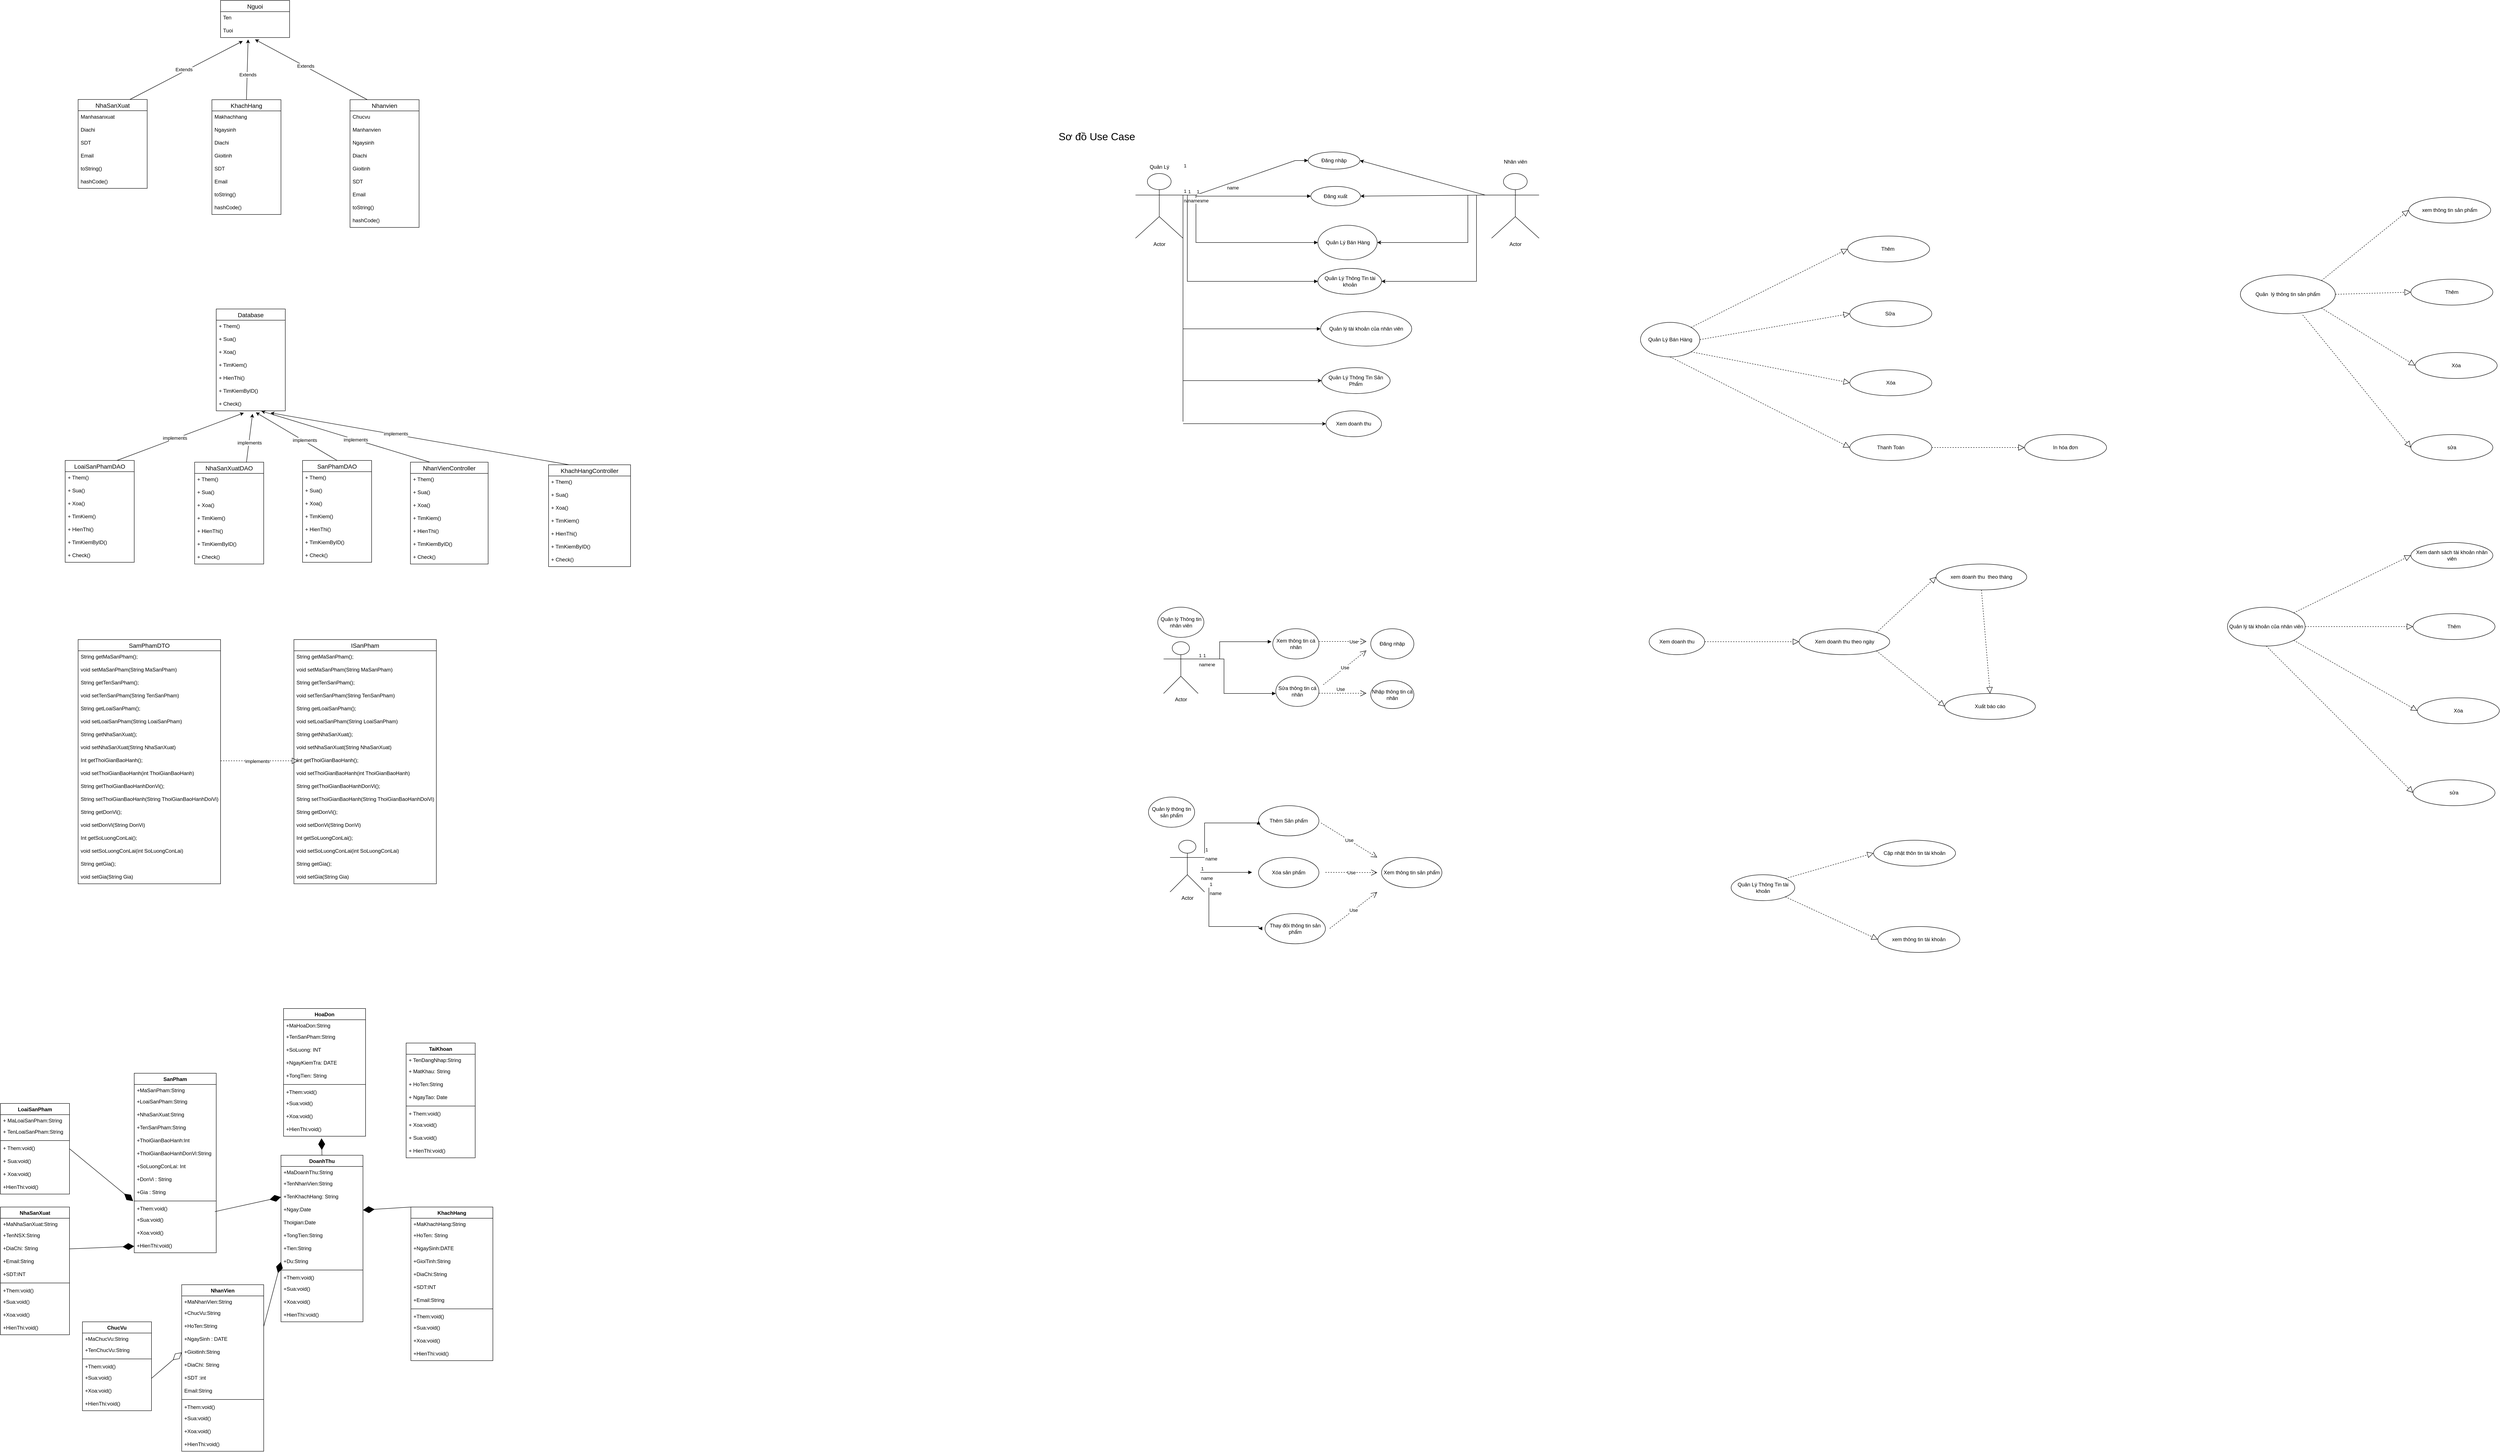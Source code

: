 <mxfile version="20.8.16" type="device"><diagram name="Page-1" id="-5_gAP0PADFQYsNlE5Et"><mxGraphModel dx="29200" dy="12420" grid="1" gridSize="10" guides="1" tooltips="1" connect="1" arrows="1" fold="1" page="1" pageScale="1" pageWidth="850" pageHeight="1100" math="0" shadow="0"><root><mxCell id="0"/><mxCell id="1" parent="0"/><mxCell id="FRP3O84IgWut4Hl8UK_Z-138" value="Actor" style="shape=umlActor;verticalLabelPosition=bottom;verticalAlign=top;html=1;" parent="1" vertex="1"><mxGeometry x="-470" y="2520" width="80" height="120" as="geometry"/></mxCell><mxCell id="FRP3O84IgWut4Hl8UK_Z-139" value="Thêm Sản phẩm" style="ellipse;whiteSpace=wrap;html=1;" parent="1" vertex="1"><mxGeometry x="-265" y="2440" width="140" height="70" as="geometry"/></mxCell><mxCell id="FRP3O84IgWut4Hl8UK_Z-140" value="Xóa sản phẩm" style="ellipse;whiteSpace=wrap;html=1;" parent="1" vertex="1"><mxGeometry x="-265" y="2560" width="140" height="70" as="geometry"/></mxCell><mxCell id="FRP3O84IgWut4Hl8UK_Z-141" value="Thay đỏi thông tin sản phẩm" style="ellipse;whiteSpace=wrap;html=1;" parent="1" vertex="1"><mxGeometry x="-250" y="2690" width="140" height="70" as="geometry"/></mxCell><mxCell id="FRP3O84IgWut4Hl8UK_Z-142" value="Xem thông tin sản phẩm" style="ellipse;whiteSpace=wrap;html=1;" parent="1" vertex="1"><mxGeometry x="20" y="2560" width="140" height="70" as="geometry"/></mxCell><mxCell id="FRP3O84IgWut4Hl8UK_Z-143" value="Use" style="endArrow=open;endSize=12;dashed=1;html=1;rounded=0;" parent="1" edge="1"><mxGeometry width="160" relative="1" as="geometry"><mxPoint x="-120" y="2480" as="sourcePoint"/><mxPoint x="10" y="2560" as="targetPoint"/></mxGeometry></mxCell><mxCell id="FRP3O84IgWut4Hl8UK_Z-144" value="Use" style="endArrow=open;endSize=12;dashed=1;html=1;rounded=0;" parent="1" edge="1"><mxGeometry width="160" relative="1" as="geometry"><mxPoint x="-110" y="2594.5" as="sourcePoint"/><mxPoint x="10" y="2595" as="targetPoint"/></mxGeometry></mxCell><mxCell id="FRP3O84IgWut4Hl8UK_Z-145" value="Use" style="endArrow=open;endSize=12;dashed=1;html=1;rounded=0;" parent="1" edge="1"><mxGeometry width="160" relative="1" as="geometry"><mxPoint x="-100" y="2724.5" as="sourcePoint"/><mxPoint x="10" y="2640" as="targetPoint"/></mxGeometry></mxCell><mxCell id="FRP3O84IgWut4Hl8UK_Z-146" value="name" style="endArrow=block;endFill=1;html=1;edgeStyle=orthogonalEdgeStyle;align=left;verticalAlign=top;rounded=0;" parent="1" edge="1"><mxGeometry x="-1" relative="1" as="geometry"><mxPoint x="-400" y="2594.5" as="sourcePoint"/><mxPoint x="-280" y="2594.5" as="targetPoint"/><Array as="points"><mxPoint x="-330" y="2594.5"/><mxPoint x="-330" y="2594.5"/></Array></mxGeometry></mxCell><mxCell id="FRP3O84IgWut4Hl8UK_Z-147" value="1" style="edgeLabel;resizable=0;html=1;align=left;verticalAlign=bottom;" parent="FRP3O84IgWut4Hl8UK_Z-146" connectable="0" vertex="1"><mxGeometry x="-1" relative="1" as="geometry"/></mxCell><mxCell id="FRP3O84IgWut4Hl8UK_Z-148" value="name" style="endArrow=block;endFill=1;html=1;edgeStyle=orthogonalEdgeStyle;align=left;verticalAlign=top;rounded=0;entryX=0;entryY=0.5;entryDx=0;entryDy=0;" parent="1" target="FRP3O84IgWut4Hl8UK_Z-139" edge="1"><mxGeometry x="-1" relative="1" as="geometry"><mxPoint x="-390" y="2550" as="sourcePoint"/><mxPoint x="-230" y="2550" as="targetPoint"/><Array as="points"><mxPoint x="-390" y="2480"/><mxPoint x="-265" y="2480"/></Array></mxGeometry></mxCell><mxCell id="FRP3O84IgWut4Hl8UK_Z-149" value="1" style="edgeLabel;resizable=0;html=1;align=left;verticalAlign=bottom;" parent="FRP3O84IgWut4Hl8UK_Z-148" connectable="0" vertex="1"><mxGeometry x="-1" relative="1" as="geometry"/></mxCell><mxCell id="FRP3O84IgWut4Hl8UK_Z-150" value="name" style="endArrow=block;endFill=1;html=1;edgeStyle=orthogonalEdgeStyle;align=left;verticalAlign=top;rounded=0;" parent="1" edge="1"><mxGeometry x="-1" relative="1" as="geometry"><mxPoint x="-380" y="2630" as="sourcePoint"/><mxPoint x="-265" y="2724.5" as="targetPoint"/><Array as="points"><mxPoint x="-380" y="2720"/><mxPoint x="-264" y="2720"/></Array></mxGeometry></mxCell><mxCell id="FRP3O84IgWut4Hl8UK_Z-151" value="1" style="edgeLabel;resizable=0;html=1;align=left;verticalAlign=bottom;" parent="FRP3O84IgWut4Hl8UK_Z-150" connectable="0" vertex="1"><mxGeometry x="-1" relative="1" as="geometry"/></mxCell><mxCell id="FRP3O84IgWut4Hl8UK_Z-152" value="Actor" style="shape=umlActor;verticalLabelPosition=bottom;verticalAlign=top;html=1;" parent="1" vertex="1"><mxGeometry x="-485" y="2060" width="80" height="120" as="geometry"/></mxCell><mxCell id="FRP3O84IgWut4Hl8UK_Z-153" value="name" style="endArrow=block;endFill=1;html=1;edgeStyle=orthogonalEdgeStyle;align=left;verticalAlign=top;rounded=0;" parent="1" edge="1"><mxGeometry x="-1" relative="1" as="geometry"><mxPoint x="-395" y="2100" as="sourcePoint"/><mxPoint x="-235" y="2060" as="targetPoint"/><Array as="points"><mxPoint x="-355" y="2100"/><mxPoint x="-355" y="2060"/><mxPoint x="-315" y="2060"/></Array></mxGeometry></mxCell><mxCell id="FRP3O84IgWut4Hl8UK_Z-154" value="1" style="edgeLabel;resizable=0;html=1;align=left;verticalAlign=bottom;" parent="FRP3O84IgWut4Hl8UK_Z-153" connectable="0" vertex="1"><mxGeometry x="-1" relative="1" as="geometry"/></mxCell><mxCell id="FRP3O84IgWut4Hl8UK_Z-155" value="name" style="endArrow=block;endFill=1;html=1;edgeStyle=orthogonalEdgeStyle;align=left;verticalAlign=top;rounded=0;" parent="1" edge="1"><mxGeometry x="-1" relative="1" as="geometry"><mxPoint x="-405" y="2100" as="sourcePoint"/><mxPoint x="-225" y="2180" as="targetPoint"/><Array as="points"><mxPoint x="-345" y="2100"/><mxPoint x="-345" y="2180"/><mxPoint x="-285" y="2180"/></Array></mxGeometry></mxCell><mxCell id="FRP3O84IgWut4Hl8UK_Z-156" value="1" style="edgeLabel;resizable=0;html=1;align=left;verticalAlign=bottom;" parent="FRP3O84IgWut4Hl8UK_Z-155" connectable="0" vertex="1"><mxGeometry x="-1" relative="1" as="geometry"/></mxCell><mxCell id="FRP3O84IgWut4Hl8UK_Z-157" value="Use" style="endArrow=open;endSize=12;dashed=1;html=1;rounded=0;" parent="1" edge="1"><mxGeometry x="-0.002" width="160" relative="1" as="geometry"><mxPoint x="-115" y="2159.75" as="sourcePoint"/><mxPoint x="-15" y="2080.25" as="targetPoint"/><mxPoint as="offset"/></mxGeometry></mxCell><mxCell id="FRP3O84IgWut4Hl8UK_Z-158" value="Use" style="endArrow=open;endSize=12;dashed=1;html=1;rounded=0;" parent="1" edge="1"><mxGeometry x="0.455" width="160" relative="1" as="geometry"><mxPoint x="-125" y="2059.5" as="sourcePoint"/><mxPoint x="-15" y="2059.5" as="targetPoint"/><mxPoint as="offset"/></mxGeometry></mxCell><mxCell id="FRP3O84IgWut4Hl8UK_Z-159" value="Use" style="endArrow=open;endSize=12;dashed=1;html=1;rounded=0;" parent="1" edge="1"><mxGeometry x="-0.091" y="10" width="160" relative="1" as="geometry"><mxPoint x="-125" y="2179.5" as="sourcePoint"/><mxPoint x="-15" y="2179.5" as="targetPoint"/><mxPoint as="offset"/></mxGeometry></mxCell><mxCell id="FRP3O84IgWut4Hl8UK_Z-160" value="Xem thông tin cá nhân" style="ellipse;whiteSpace=wrap;html=1;" parent="1" vertex="1"><mxGeometry x="-232" y="2030" width="107" height="70" as="geometry"/></mxCell><mxCell id="FRP3O84IgWut4Hl8UK_Z-161" value="Sửa thông tin cá nhân" style="ellipse;whiteSpace=wrap;html=1;" parent="1" vertex="1"><mxGeometry x="-225" y="2140" width="100" height="70" as="geometry"/></mxCell><mxCell id="FRP3O84IgWut4Hl8UK_Z-162" value="Đăng nhập" style="ellipse;whiteSpace=wrap;html=1;" parent="1" vertex="1"><mxGeometry x="-5" y="2030" width="100" height="70" as="geometry"/></mxCell><mxCell id="FRP3O84IgWut4Hl8UK_Z-163" value="Nhập thông tin cá nhân" style="ellipse;whiteSpace=wrap;html=1;" parent="1" vertex="1"><mxGeometry x="-5" y="2150" width="100" height="65" as="geometry"/></mxCell><mxCell id="FRP3O84IgWut4Hl8UK_Z-164" value="Quản lý Thông tin nhân viên" style="ellipse;whiteSpace=wrap;html=1;" parent="1" vertex="1"><mxGeometry x="-498.5" y="1980" width="107" height="70" as="geometry"/></mxCell><mxCell id="FRP3O84IgWut4Hl8UK_Z-165" value="Quản lý thông tin sản phẩm" style="ellipse;whiteSpace=wrap;html=1;" parent="1" vertex="1"><mxGeometry x="-520" y="2420" width="107" height="70" as="geometry"/></mxCell><mxCell id="FRP3O84IgWut4Hl8UK_Z-166" value="Actor" style="shape=umlActor;verticalLabelPosition=bottom;verticalAlign=top;html=1;" parent="1" vertex="1"><mxGeometry x="-550" y="975" width="110" height="150" as="geometry"/></mxCell><mxCell id="FRP3O84IgWut4Hl8UK_Z-167" value="name" style="endArrow=block;endFill=1;html=1;align=left;verticalAlign=top;rounded=0;edgeStyle=entityRelationEdgeStyle;entryX=0;entryY=0.5;entryDx=0;entryDy=0;" parent="1" target="FRP3O84IgWut4Hl8UK_Z-177" edge="1"><mxGeometry x="-1" relative="1" as="geometry"><mxPoint x="-440" y="1025" as="sourcePoint"/><mxPoint x="-300" y="945" as="targetPoint"/><Array as="points"><mxPoint x="-400" y="915"/><mxPoint x="-420" y="925"/></Array></mxGeometry></mxCell><mxCell id="FRP3O84IgWut4Hl8UK_Z-168" value="1" style="edgeLabel;resizable=0;html=1;align=left;verticalAlign=bottom;" parent="FRP3O84IgWut4Hl8UK_Z-167" connectable="0" vertex="1"><mxGeometry x="-1" relative="1" as="geometry"/></mxCell><mxCell id="FRP3O84IgWut4Hl8UK_Z-169" value="name" style="endArrow=block;endFill=1;html=1;edgeStyle=orthogonalEdgeStyle;align=left;verticalAlign=top;rounded=0;entryX=0;entryY=0.5;entryDx=0;entryDy=0;" parent="1" target="FRP3O84IgWut4Hl8UK_Z-178" edge="1"><mxGeometry x="-1" relative="1" as="geometry"><mxPoint x="-410" y="1025" as="sourcePoint"/><mxPoint x="-290" y="1025" as="targetPoint"/><Array as="points"><mxPoint x="-410" y="1027"/></Array></mxGeometry></mxCell><mxCell id="FRP3O84IgWut4Hl8UK_Z-170" value="1" style="edgeLabel;resizable=0;html=1;align=left;verticalAlign=bottom;" parent="FRP3O84IgWut4Hl8UK_Z-169" connectable="0" vertex="1"><mxGeometry x="-1" relative="1" as="geometry"><mxPoint x="-30" y="-60" as="offset"/></mxGeometry></mxCell><mxCell id="FRP3O84IgWut4Hl8UK_Z-171" value="" style="endArrow=block;endFill=1;html=1;edgeStyle=orthogonalEdgeStyle;align=left;verticalAlign=top;rounded=0;entryX=0;entryY=0.5;entryDx=0;entryDy=0;" parent="1" target="FRP3O84IgWut4Hl8UK_Z-179" edge="1"><mxGeometry x="-1" relative="1" as="geometry"><mxPoint x="-410" y="1025" as="sourcePoint"/><mxPoint x="-290" y="1135" as="targetPoint"/><Array as="points"><mxPoint x="-410" y="1135"/><mxPoint x="-144" y="1135"/></Array></mxGeometry></mxCell><mxCell id="FRP3O84IgWut4Hl8UK_Z-172" value="1" style="edgeLabel;resizable=0;html=1;align=left;verticalAlign=bottom;" parent="FRP3O84IgWut4Hl8UK_Z-171" connectable="0" vertex="1"><mxGeometry x="-1" relative="1" as="geometry"/></mxCell><mxCell id="FRP3O84IgWut4Hl8UK_Z-173" value="name" style="endArrow=block;endFill=1;html=1;edgeStyle=orthogonalEdgeStyle;align=left;verticalAlign=top;rounded=0;entryX=0;entryY=0.5;entryDx=0;entryDy=0;" parent="1" target="FRP3O84IgWut4Hl8UK_Z-180" edge="1"><mxGeometry x="-1" relative="1" as="geometry"><mxPoint x="-430" y="1025" as="sourcePoint"/><mxPoint x="-280" y="1225" as="targetPoint"/><Array as="points"><mxPoint x="-430" y="1225"/><mxPoint x="-140" y="1225"/></Array></mxGeometry></mxCell><mxCell id="FRP3O84IgWut4Hl8UK_Z-174" value="1" style="edgeLabel;resizable=0;html=1;align=left;verticalAlign=bottom;" parent="FRP3O84IgWut4Hl8UK_Z-173" connectable="0" vertex="1"><mxGeometry x="-1" relative="1" as="geometry"/></mxCell><mxCell id="FRP3O84IgWut4Hl8UK_Z-175" value="name" style="endArrow=block;endFill=1;html=1;edgeStyle=orthogonalEdgeStyle;align=left;verticalAlign=top;rounded=0;exitX=1;exitY=0.333;exitDx=0;exitDy=0;exitPerimeter=0;entryX=0;entryY=0.5;entryDx=0;entryDy=0;" parent="1" source="FRP3O84IgWut4Hl8UK_Z-166" target="FRP3O84IgWut4Hl8UK_Z-181" edge="1"><mxGeometry x="-1" y="104" relative="1" as="geometry"><mxPoint x="-480" y="1285" as="sourcePoint"/><mxPoint x="-290" y="1305" as="targetPoint"/><Array as="points"><mxPoint x="-440" y="1335"/></Array><mxPoint x="-4" y="-30" as="offset"/></mxGeometry></mxCell><mxCell id="FRP3O84IgWut4Hl8UK_Z-176" value="1" style="edgeLabel;resizable=0;html=1;align=left;verticalAlign=bottom;" parent="FRP3O84IgWut4Hl8UK_Z-175" connectable="0" vertex="1"><mxGeometry x="-1" relative="1" as="geometry"/></mxCell><mxCell id="FRP3O84IgWut4Hl8UK_Z-177" value="Đăng nhập" style="ellipse;whiteSpace=wrap;html=1;" parent="1" vertex="1"><mxGeometry x="-150" y="925" width="120" height="40" as="geometry"/></mxCell><mxCell id="FRP3O84IgWut4Hl8UK_Z-178" value="Đăng xuất" style="ellipse;whiteSpace=wrap;html=1;" parent="1" vertex="1"><mxGeometry x="-143.75" y="1005" width="115" height="45" as="geometry"/></mxCell><mxCell id="FRP3O84IgWut4Hl8UK_Z-179" value="Quản Lý Bán Hàng" style="ellipse;whiteSpace=wrap;html=1;" parent="1" vertex="1"><mxGeometry x="-127.5" y="1095" width="137.5" height="80" as="geometry"/></mxCell><mxCell id="FRP3O84IgWut4Hl8UK_Z-180" value="Quản Lý Thông Tin tài khoản" style="ellipse;whiteSpace=wrap;html=1;" parent="1" vertex="1"><mxGeometry x="-127.5" y="1195" width="147.5" height="60" as="geometry"/></mxCell><mxCell id="FRP3O84IgWut4Hl8UK_Z-181" value="Quản lý tài khoản của nhân viên" style="ellipse;whiteSpace=wrap;html=1;" parent="1" vertex="1"><mxGeometry x="-121.25" y="1295" width="211.25" height="80" as="geometry"/></mxCell><mxCell id="FRP3O84IgWut4Hl8UK_Z-182" value="Quản Lý Thông Tin Sản Phẩm" style="ellipse;whiteSpace=wrap;html=1;" parent="1" vertex="1"><mxGeometry x="-118.75" y="1425" width="158.75" height="60" as="geometry"/></mxCell><mxCell id="FRP3O84IgWut4Hl8UK_Z-183" value="Quản Lý" style="text;html=1;align=center;verticalAlign=middle;resizable=0;points=[];autosize=1;strokeColor=none;fillColor=none;" parent="1" vertex="1"><mxGeometry x="-530" y="945" width="70" height="30" as="geometry"/></mxCell><mxCell id="FRP3O84IgWut4Hl8UK_Z-184" value="Actor" style="shape=umlActor;verticalLabelPosition=bottom;verticalAlign=top;html=1;" parent="1" vertex="1"><mxGeometry x="275" y="975" width="110" height="150" as="geometry"/></mxCell><mxCell id="FRP3O84IgWut4Hl8UK_Z-185" value="Nhân viên" style="text;html=1;align=center;verticalAlign=middle;resizable=0;points=[];autosize=1;strokeColor=none;fillColor=none;" parent="1" vertex="1"><mxGeometry x="290" y="933" width="80" height="30" as="geometry"/></mxCell><mxCell id="FRP3O84IgWut4Hl8UK_Z-186" value="Xem doanh thu" style="ellipse;whiteSpace=wrap;html=1;" parent="1" vertex="1"><mxGeometry x="-108.75" y="1525" width="128.75" height="60" as="geometry"/></mxCell><mxCell id="FRP3O84IgWut4Hl8UK_Z-187" value="" style="endArrow=classic;html=1;rounded=0;exitX=0;exitY=0.333;exitDx=0;exitDy=0;exitPerimeter=0;entryX=1;entryY=0.5;entryDx=0;entryDy=0;" parent="1" source="FRP3O84IgWut4Hl8UK_Z-184" target="FRP3O84IgWut4Hl8UK_Z-178" edge="1"><mxGeometry width="50" height="50" relative="1" as="geometry"><mxPoint x="100" y="1065" as="sourcePoint"/><mxPoint x="150" y="1015" as="targetPoint"/></mxGeometry></mxCell><mxCell id="FRP3O84IgWut4Hl8UK_Z-188" value="" style="endArrow=classic;html=1;rounded=0;" parent="1" edge="1"><mxGeometry width="50" height="50" relative="1" as="geometry"><mxPoint x="240" y="1025" as="sourcePoint"/><mxPoint x="20" y="1225" as="targetPoint"/><Array as="points"><mxPoint x="240" y="1225"/></Array></mxGeometry></mxCell><mxCell id="FRP3O84IgWut4Hl8UK_Z-189" value="" style="endArrow=classic;html=1;rounded=0;entryX=1;entryY=0.5;entryDx=0;entryDy=0;" parent="1" target="FRP3O84IgWut4Hl8UK_Z-177" edge="1"><mxGeometry width="50" height="50" relative="1" as="geometry"><mxPoint x="260" y="1025" as="sourcePoint"/><mxPoint x="170" y="920" as="targetPoint"/></mxGeometry></mxCell><mxCell id="FRP3O84IgWut4Hl8UK_Z-190" value="" style="endArrow=classic;html=1;rounded=0;entryX=1;entryY=0.5;entryDx=0;entryDy=0;" parent="1" target="FRP3O84IgWut4Hl8UK_Z-179" edge="1"><mxGeometry width="50" height="50" relative="1" as="geometry"><mxPoint x="220" y="1025" as="sourcePoint"/><mxPoint x="110" y="1075" as="targetPoint"/><Array as="points"><mxPoint x="220" y="1135"/></Array></mxGeometry></mxCell><mxCell id="FRP3O84IgWut4Hl8UK_Z-191" value="" style="endArrow=none;html=1;rounded=0;" parent="1" edge="1"><mxGeometry width="50" height="50" relative="1" as="geometry"><mxPoint x="-440" y="1550" as="sourcePoint"/><mxPoint x="-440" y="1335" as="targetPoint"/></mxGeometry></mxCell><mxCell id="FRP3O84IgWut4Hl8UK_Z-192" value="" style="endArrow=classic;html=1;rounded=0;entryX=0;entryY=0.5;entryDx=0;entryDy=0;" parent="1" target="FRP3O84IgWut4Hl8UK_Z-182" edge="1"><mxGeometry width="50" height="50" relative="1" as="geometry"><mxPoint x="-440" y="1455" as="sourcePoint"/><mxPoint x="-230" y="1385" as="targetPoint"/></mxGeometry></mxCell><mxCell id="FRP3O84IgWut4Hl8UK_Z-193" value="" style="endArrow=classic;html=1;rounded=0;entryX=0;entryY=0.5;entryDx=0;entryDy=0;" parent="1" target="FRP3O84IgWut4Hl8UK_Z-186" edge="1"><mxGeometry width="50" height="50" relative="1" as="geometry"><mxPoint x="-439.75" y="1554.74" as="sourcePoint"/><mxPoint x="-118.75" y="1554.74" as="targetPoint"/></mxGeometry></mxCell><mxCell id="FRP3O84IgWut4Hl8UK_Z-194" value="Quản Lý Thông Tin tài khoản" style="ellipse;whiteSpace=wrap;html=1;" parent="1" vertex="1"><mxGeometry x="-127.5" y="1195" width="147.5" height="60" as="geometry"/></mxCell><mxCell id="FRP3O84IgWut4Hl8UK_Z-195" value="&lt;span style=&quot;font-size: 24px;&quot;&gt;Sơ đồ Use Case&lt;br&gt;&lt;/span&gt;" style="text;html=1;align=center;verticalAlign=middle;resizable=0;points=[];autosize=1;strokeColor=none;fillColor=none;" parent="1" vertex="1"><mxGeometry x="-740" y="870" width="200" height="40" as="geometry"/></mxCell><mxCell id="FRP3O84IgWut4Hl8UK_Z-196" value="Quản Lý Bán Hàng" style="ellipse;whiteSpace=wrap;html=1;" parent="1" vertex="1"><mxGeometry x="620" y="1320" width="137.5" height="80" as="geometry"/></mxCell><mxCell id="FRP3O84IgWut4Hl8UK_Z-197" value="Thêm&amp;nbsp;" style="ellipse;whiteSpace=wrap;html=1;" parent="1" vertex="1"><mxGeometry x="1100" y="1120" width="190" height="60" as="geometry"/></mxCell><mxCell id="FRP3O84IgWut4Hl8UK_Z-198" value="Sữa&amp;nbsp;" style="ellipse;whiteSpace=wrap;html=1;" parent="1" vertex="1"><mxGeometry x="1105" y="1270" width="190" height="60" as="geometry"/></mxCell><mxCell id="FRP3O84IgWut4Hl8UK_Z-199" value="Xóa" style="ellipse;whiteSpace=wrap;html=1;" parent="1" vertex="1"><mxGeometry x="1105" y="1430" width="190" height="60" as="geometry"/></mxCell><mxCell id="FRP3O84IgWut4Hl8UK_Z-200" value="Thanh Toán" style="ellipse;whiteSpace=wrap;html=1;" parent="1" vertex="1"><mxGeometry x="1105" y="1580" width="190" height="60" as="geometry"/></mxCell><mxCell id="FRP3O84IgWut4Hl8UK_Z-201" value="" style="endArrow=block;dashed=1;endFill=0;endSize=12;html=1;rounded=0;exitX=1;exitY=0;exitDx=0;exitDy=0;entryX=0;entryY=0.5;entryDx=0;entryDy=0;" parent="1" source="FRP3O84IgWut4Hl8UK_Z-196" target="FRP3O84IgWut4Hl8UK_Z-197" edge="1"><mxGeometry width="160" relative="1" as="geometry"><mxPoint x="730" y="1330" as="sourcePoint"/><mxPoint x="890" y="1330" as="targetPoint"/></mxGeometry></mxCell><mxCell id="FRP3O84IgWut4Hl8UK_Z-202" value="" style="endArrow=block;dashed=1;endFill=0;endSize=12;html=1;rounded=0;exitX=1;exitY=0.5;exitDx=0;exitDy=0;entryX=0;entryY=0.5;entryDx=0;entryDy=0;" parent="1" source="FRP3O84IgWut4Hl8UK_Z-196" target="FRP3O84IgWut4Hl8UK_Z-198" edge="1"><mxGeometry width="160" relative="1" as="geometry"><mxPoint x="820" y="1370" as="sourcePoint"/><mxPoint x="980" y="1370" as="targetPoint"/></mxGeometry></mxCell><mxCell id="FRP3O84IgWut4Hl8UK_Z-203" value="" style="endArrow=block;dashed=1;endFill=0;endSize=12;html=1;rounded=0;exitX=1;exitY=1;exitDx=0;exitDy=0;entryX=0;entryY=0.5;entryDx=0;entryDy=0;" parent="1" source="FRP3O84IgWut4Hl8UK_Z-196" target="FRP3O84IgWut4Hl8UK_Z-199" edge="1"><mxGeometry width="160" relative="1" as="geometry"><mxPoint x="1070" y="1380" as="sourcePoint"/><mxPoint x="1230" y="1380" as="targetPoint"/></mxGeometry></mxCell><mxCell id="FRP3O84IgWut4Hl8UK_Z-204" value="" style="endArrow=block;dashed=1;endFill=0;endSize=12;html=1;rounded=0;exitX=0.5;exitY=1;exitDx=0;exitDy=0;entryX=0;entryY=0.5;entryDx=0;entryDy=0;" parent="1" source="FRP3O84IgWut4Hl8UK_Z-196" target="FRP3O84IgWut4Hl8UK_Z-200" edge="1"><mxGeometry width="160" relative="1" as="geometry"><mxPoint x="1070" y="1380" as="sourcePoint"/><mxPoint x="1230" y="1380" as="targetPoint"/></mxGeometry></mxCell><mxCell id="FRP3O84IgWut4Hl8UK_Z-205" value="In hóa đơn" style="ellipse;whiteSpace=wrap;html=1;" parent="1" vertex="1"><mxGeometry x="1510" y="1580" width="190" height="60" as="geometry"/></mxCell><mxCell id="FRP3O84IgWut4Hl8UK_Z-206" value="" style="endArrow=block;dashed=1;endFill=0;endSize=12;html=1;rounded=0;exitX=1;exitY=0.5;exitDx=0;exitDy=0;entryX=0;entryY=0.5;entryDx=0;entryDy=0;" parent="1" source="FRP3O84IgWut4Hl8UK_Z-200" target="FRP3O84IgWut4Hl8UK_Z-205" edge="1"><mxGeometry width="160" relative="1" as="geometry"><mxPoint x="1070" y="1380" as="sourcePoint"/><mxPoint x="1230" y="1380" as="targetPoint"/></mxGeometry></mxCell><mxCell id="FRP3O84IgWut4Hl8UK_Z-207" value="Xem doanh thu" style="ellipse;whiteSpace=wrap;html=1;" parent="1" vertex="1"><mxGeometry x="640" y="2030" width="128.75" height="60" as="geometry"/></mxCell><mxCell id="FRP3O84IgWut4Hl8UK_Z-208" value="Xem doanh thu theo ngày" style="ellipse;whiteSpace=wrap;html=1;" parent="1" vertex="1"><mxGeometry x="987.5" y="2030" width="210" height="60" as="geometry"/></mxCell><mxCell id="FRP3O84IgWut4Hl8UK_Z-209" value="xem doanh thu&amp;nbsp; theo tháng" style="ellipse;whiteSpace=wrap;html=1;" parent="1" vertex="1"><mxGeometry x="1305" y="1880" width="210" height="60" as="geometry"/></mxCell><mxCell id="FRP3O84IgWut4Hl8UK_Z-210" value="Xuất báo cáo" style="ellipse;whiteSpace=wrap;html=1;" parent="1" vertex="1"><mxGeometry x="1325" y="2180" width="210" height="60" as="geometry"/></mxCell><mxCell id="FRP3O84IgWut4Hl8UK_Z-211" value="" style="endArrow=block;dashed=1;endFill=0;endSize=12;html=1;rounded=0;exitX=1;exitY=0.5;exitDx=0;exitDy=0;entryX=0;entryY=0.5;entryDx=0;entryDy=0;" parent="1" source="FRP3O84IgWut4Hl8UK_Z-207" target="FRP3O84IgWut4Hl8UK_Z-208" edge="1"><mxGeometry width="160" relative="1" as="geometry"><mxPoint x="925" y="2040" as="sourcePoint"/><mxPoint x="1085" y="2040" as="targetPoint"/></mxGeometry></mxCell><mxCell id="FRP3O84IgWut4Hl8UK_Z-212" value="" style="endArrow=block;dashed=1;endFill=0;endSize=12;html=1;rounded=0;exitX=1;exitY=0;exitDx=0;exitDy=0;entryX=0;entryY=0.5;entryDx=0;entryDy=0;" parent="1" source="FRP3O84IgWut4Hl8UK_Z-208" target="FRP3O84IgWut4Hl8UK_Z-209" edge="1"><mxGeometry width="160" relative="1" as="geometry"><mxPoint x="925" y="2040" as="sourcePoint"/><mxPoint x="1085" y="2040" as="targetPoint"/></mxGeometry></mxCell><mxCell id="FRP3O84IgWut4Hl8UK_Z-213" value="" style="endArrow=block;dashed=1;endFill=0;endSize=12;html=1;rounded=0;exitX=1;exitY=1;exitDx=0;exitDy=0;entryX=0;entryY=0.5;entryDx=0;entryDy=0;" parent="1" source="FRP3O84IgWut4Hl8UK_Z-208" target="FRP3O84IgWut4Hl8UK_Z-210" edge="1"><mxGeometry width="160" relative="1" as="geometry"><mxPoint x="925" y="2040" as="sourcePoint"/><mxPoint x="1085" y="2040" as="targetPoint"/></mxGeometry></mxCell><mxCell id="FRP3O84IgWut4Hl8UK_Z-214" value="" style="endArrow=block;dashed=1;endFill=0;endSize=12;html=1;rounded=0;exitX=0.5;exitY=1;exitDx=0;exitDy=0;entryX=0.5;entryY=0;entryDx=0;entryDy=0;" parent="1" source="FRP3O84IgWut4Hl8UK_Z-209" target="FRP3O84IgWut4Hl8UK_Z-210" edge="1"><mxGeometry width="160" relative="1" as="geometry"><mxPoint x="925" y="2040" as="sourcePoint"/><mxPoint x="1085" y="2040" as="targetPoint"/></mxGeometry></mxCell><mxCell id="FRP3O84IgWut4Hl8UK_Z-215" value="Quản&amp;nbsp; lý thông tin sản phẩm" style="ellipse;whiteSpace=wrap;html=1;" parent="1" vertex="1"><mxGeometry x="2010" y="1210" width="220" height="90" as="geometry"/></mxCell><mxCell id="FRP3O84IgWut4Hl8UK_Z-216" value="xem thông tin sản phẩm" style="ellipse;whiteSpace=wrap;html=1;" parent="1" vertex="1"><mxGeometry x="2400" y="1030" width="190" height="60" as="geometry"/></mxCell><mxCell id="FRP3O84IgWut4Hl8UK_Z-217" value="Thêm" style="ellipse;whiteSpace=wrap;html=1;" parent="1" vertex="1"><mxGeometry x="2405" y="1220" width="190" height="60" as="geometry"/></mxCell><mxCell id="FRP3O84IgWut4Hl8UK_Z-218" value="Xóa" style="ellipse;whiteSpace=wrap;html=1;" parent="1" vertex="1"><mxGeometry x="2415" y="1390" width="190" height="60" as="geometry"/></mxCell><mxCell id="FRP3O84IgWut4Hl8UK_Z-219" value="sửa" style="ellipse;whiteSpace=wrap;html=1;" parent="1" vertex="1"><mxGeometry x="2405" y="1580" width="190" height="60" as="geometry"/></mxCell><mxCell id="FRP3O84IgWut4Hl8UK_Z-220" value="" style="endArrow=block;dashed=1;endFill=0;endSize=12;html=1;rounded=0;exitX=1;exitY=0;exitDx=0;exitDy=0;entryX=0;entryY=0.5;entryDx=0;entryDy=0;" parent="1" source="FRP3O84IgWut4Hl8UK_Z-215" target="FRP3O84IgWut4Hl8UK_Z-216" edge="1"><mxGeometry width="160" relative="1" as="geometry"><mxPoint x="1620" y="1040" as="sourcePoint"/><mxPoint x="1780" y="1040" as="targetPoint"/></mxGeometry></mxCell><mxCell id="FRP3O84IgWut4Hl8UK_Z-221" value="" style="endArrow=block;dashed=1;endFill=0;endSize=12;html=1;rounded=0;exitX=1;exitY=0.5;exitDx=0;exitDy=0;entryX=0;entryY=0.5;entryDx=0;entryDy=0;" parent="1" source="FRP3O84IgWut4Hl8UK_Z-215" target="FRP3O84IgWut4Hl8UK_Z-217" edge="1"><mxGeometry width="160" relative="1" as="geometry"><mxPoint x="1620" y="1180" as="sourcePoint"/><mxPoint x="1780" y="1180" as="targetPoint"/></mxGeometry></mxCell><mxCell id="FRP3O84IgWut4Hl8UK_Z-222" value="" style="endArrow=block;dashed=1;endFill=0;endSize=12;html=1;rounded=0;exitX=1;exitY=1;exitDx=0;exitDy=0;entryX=0;entryY=0.5;entryDx=0;entryDy=0;" parent="1" source="FRP3O84IgWut4Hl8UK_Z-215" target="FRP3O84IgWut4Hl8UK_Z-218" edge="1"><mxGeometry width="160" relative="1" as="geometry"><mxPoint x="1620" y="1470" as="sourcePoint"/><mxPoint x="1780" y="1470" as="targetPoint"/></mxGeometry></mxCell><mxCell id="FRP3O84IgWut4Hl8UK_Z-223" value="" style="endArrow=block;dashed=1;endFill=0;endSize=12;html=1;rounded=0;exitX=0.656;exitY=1.03;exitDx=0;exitDy=0;exitPerimeter=0;entryX=0;entryY=0.5;entryDx=0;entryDy=0;" parent="1" source="FRP3O84IgWut4Hl8UK_Z-215" target="FRP3O84IgWut4Hl8UK_Z-219" edge="1"><mxGeometry width="160" relative="1" as="geometry"><mxPoint x="1620" y="1470" as="sourcePoint"/><mxPoint x="1780" y="1470" as="targetPoint"/></mxGeometry></mxCell><mxCell id="FRP3O84IgWut4Hl8UK_Z-224" value="Quản lý tài khoản của nhân viên" style="ellipse;whiteSpace=wrap;html=1;" parent="1" vertex="1"><mxGeometry x="1980" y="1980" width="180" height="90" as="geometry"/></mxCell><mxCell id="FRP3O84IgWut4Hl8UK_Z-225" value="Xem danh sách tài khoản nhân viên" style="ellipse;whiteSpace=wrap;html=1;" parent="1" vertex="1"><mxGeometry x="2405" y="1830" width="190" height="60" as="geometry"/></mxCell><mxCell id="FRP3O84IgWut4Hl8UK_Z-226" value="Thêm" style="ellipse;whiteSpace=wrap;html=1;" parent="1" vertex="1"><mxGeometry x="2410" y="1995" width="190" height="60" as="geometry"/></mxCell><mxCell id="FRP3O84IgWut4Hl8UK_Z-227" value="Xóa" style="ellipse;whiteSpace=wrap;html=1;" parent="1" vertex="1"><mxGeometry x="2420" y="2190" width="190" height="60" as="geometry"/></mxCell><mxCell id="FRP3O84IgWut4Hl8UK_Z-228" value="sửa" style="ellipse;whiteSpace=wrap;html=1;" parent="1" vertex="1"><mxGeometry x="2410" y="2380" width="190" height="60" as="geometry"/></mxCell><mxCell id="FRP3O84IgWut4Hl8UK_Z-229" value="" style="endArrow=block;dashed=1;endFill=0;endSize=12;html=1;rounded=0;exitX=1;exitY=0;exitDx=0;exitDy=0;entryX=0;entryY=0.5;entryDx=0;entryDy=0;" parent="1" source="FRP3O84IgWut4Hl8UK_Z-224" target="FRP3O84IgWut4Hl8UK_Z-225" edge="1"><mxGeometry width="160" relative="1" as="geometry"><mxPoint x="2130" y="2060" as="sourcePoint"/><mxPoint x="2290" y="2060" as="targetPoint"/></mxGeometry></mxCell><mxCell id="FRP3O84IgWut4Hl8UK_Z-230" value="" style="endArrow=block;dashed=1;endFill=0;endSize=12;html=1;rounded=0;exitX=1;exitY=0.5;exitDx=0;exitDy=0;entryX=0;entryY=0.5;entryDx=0;entryDy=0;" parent="1" source="FRP3O84IgWut4Hl8UK_Z-224" target="FRP3O84IgWut4Hl8UK_Z-226" edge="1"><mxGeometry width="160" relative="1" as="geometry"><mxPoint x="2130" y="2180" as="sourcePoint"/><mxPoint x="2290" y="2180" as="targetPoint"/></mxGeometry></mxCell><mxCell id="FRP3O84IgWut4Hl8UK_Z-231" value="" style="endArrow=block;dashed=1;endFill=0;endSize=12;html=1;rounded=0;exitX=1;exitY=1;exitDx=0;exitDy=0;entryX=0;entryY=0.5;entryDx=0;entryDy=0;" parent="1" source="FRP3O84IgWut4Hl8UK_Z-224" target="FRP3O84IgWut4Hl8UK_Z-227" edge="1"><mxGeometry width="160" relative="1" as="geometry"><mxPoint x="2130" y="2180" as="sourcePoint"/><mxPoint x="2290" y="2180" as="targetPoint"/></mxGeometry></mxCell><mxCell id="FRP3O84IgWut4Hl8UK_Z-232" value="" style="endArrow=block;dashed=1;endFill=0;endSize=12;html=1;rounded=0;exitX=0.5;exitY=1;exitDx=0;exitDy=0;entryX=0;entryY=0.5;entryDx=0;entryDy=0;" parent="1" source="FRP3O84IgWut4Hl8UK_Z-224" target="FRP3O84IgWut4Hl8UK_Z-228" edge="1"><mxGeometry width="160" relative="1" as="geometry"><mxPoint x="2130" y="2180" as="sourcePoint"/><mxPoint x="2290" y="2180" as="targetPoint"/></mxGeometry></mxCell><mxCell id="FRP3O84IgWut4Hl8UK_Z-233" value="Quản Lý Thông Tin tài khoản" style="ellipse;whiteSpace=wrap;html=1;" parent="1" vertex="1"><mxGeometry x="830" y="2600" width="147.5" height="60" as="geometry"/></mxCell><mxCell id="FRP3O84IgWut4Hl8UK_Z-234" value="Cập nhật thôn tin tài khoản" style="ellipse;whiteSpace=wrap;html=1;" parent="1" vertex="1"><mxGeometry x="1160" y="2520" width="190" height="60" as="geometry"/></mxCell><mxCell id="FRP3O84IgWut4Hl8UK_Z-235" value="xem thông tin tài khoản" style="ellipse;whiteSpace=wrap;html=1;" parent="1" vertex="1"><mxGeometry x="1170" y="2720" width="190" height="60" as="geometry"/></mxCell><mxCell id="FRP3O84IgWut4Hl8UK_Z-236" value="" style="endArrow=block;dashed=1;endFill=0;endSize=12;html=1;rounded=0;exitX=1;exitY=0;exitDx=0;exitDy=0;entryX=0;entryY=0.5;entryDx=0;entryDy=0;" parent="1" source="FRP3O84IgWut4Hl8UK_Z-233" target="FRP3O84IgWut4Hl8UK_Z-234" edge="1"><mxGeometry width="160" relative="1" as="geometry"><mxPoint x="430" y="2740" as="sourcePoint"/><mxPoint x="590" y="2740" as="targetPoint"/></mxGeometry></mxCell><mxCell id="FRP3O84IgWut4Hl8UK_Z-237" value="" style="endArrow=block;dashed=1;endFill=0;endSize=12;html=1;rounded=0;exitX=1;exitY=1;exitDx=0;exitDy=0;entryX=0;entryY=0.5;entryDx=0;entryDy=0;" parent="1" source="FRP3O84IgWut4Hl8UK_Z-233" target="FRP3O84IgWut4Hl8UK_Z-235" edge="1"><mxGeometry width="160" relative="1" as="geometry"><mxPoint x="430" y="2740" as="sourcePoint"/><mxPoint x="590" y="2740" as="targetPoint"/></mxGeometry></mxCell><mxCell id="9p3lvfL_Z_sYwlMkGMAo-9" value="Nguoi" style="swimlane;fontStyle=0;childLayout=stackLayout;horizontal=1;startSize=26;horizontalStack=0;resizeParent=1;resizeParentMax=0;resizeLast=0;collapsible=1;marginBottom=0;align=center;fontSize=14;" vertex="1" parent="1"><mxGeometry x="-2670" y="574" width="160" height="86" as="geometry"/></mxCell><mxCell id="9p3lvfL_Z_sYwlMkGMAo-10" value="Ten" style="text;strokeColor=none;fillColor=none;spacingLeft=4;spacingRight=4;overflow=hidden;rotatable=0;points=[[0,0.5],[1,0.5]];portConstraint=eastwest;fontSize=12;whiteSpace=wrap;html=1;" vertex="1" parent="9p3lvfL_Z_sYwlMkGMAo-9"><mxGeometry y="26" width="160" height="30" as="geometry"/></mxCell><mxCell id="9p3lvfL_Z_sYwlMkGMAo-11" value="Tuoi" style="text;strokeColor=none;fillColor=none;spacingLeft=4;spacingRight=4;overflow=hidden;rotatable=0;points=[[0,0.5],[1,0.5]];portConstraint=eastwest;fontSize=12;whiteSpace=wrap;html=1;" vertex="1" parent="9p3lvfL_Z_sYwlMkGMAo-9"><mxGeometry y="56" width="160" height="30" as="geometry"/></mxCell><mxCell id="9p3lvfL_Z_sYwlMkGMAo-12" value="Nhanvien" style="swimlane;fontStyle=0;childLayout=stackLayout;horizontal=1;startSize=26;horizontalStack=0;resizeParent=1;resizeParentMax=0;resizeLast=0;collapsible=1;marginBottom=0;align=center;fontSize=14;" vertex="1" parent="1"><mxGeometry x="-2370" y="804" width="160" height="296" as="geometry"/></mxCell><mxCell id="9p3lvfL_Z_sYwlMkGMAo-13" value="Chucvu" style="text;strokeColor=none;fillColor=none;spacingLeft=4;spacingRight=4;overflow=hidden;rotatable=0;points=[[0,0.5],[1,0.5]];portConstraint=eastwest;fontSize=12;whiteSpace=wrap;html=1;" vertex="1" parent="9p3lvfL_Z_sYwlMkGMAo-12"><mxGeometry y="26" width="160" height="30" as="geometry"/></mxCell><mxCell id="9p3lvfL_Z_sYwlMkGMAo-14" value="Manhanvien" style="text;strokeColor=none;fillColor=none;spacingLeft=4;spacingRight=4;overflow=hidden;rotatable=0;points=[[0,0.5],[1,0.5]];portConstraint=eastwest;fontSize=12;whiteSpace=wrap;html=1;" vertex="1" parent="9p3lvfL_Z_sYwlMkGMAo-12"><mxGeometry y="56" width="160" height="30" as="geometry"/></mxCell><mxCell id="9p3lvfL_Z_sYwlMkGMAo-15" value="Ngaysinh" style="text;strokeColor=none;fillColor=none;spacingLeft=4;spacingRight=4;overflow=hidden;rotatable=0;points=[[0,0.5],[1,0.5]];portConstraint=eastwest;fontSize=12;whiteSpace=wrap;html=1;" vertex="1" parent="9p3lvfL_Z_sYwlMkGMAo-12"><mxGeometry y="86" width="160" height="30" as="geometry"/></mxCell><mxCell id="9p3lvfL_Z_sYwlMkGMAo-16" value="Diachi" style="text;strokeColor=none;fillColor=none;spacingLeft=4;spacingRight=4;overflow=hidden;rotatable=0;points=[[0,0.5],[1,0.5]];portConstraint=eastwest;fontSize=12;whiteSpace=wrap;html=1;" vertex="1" parent="9p3lvfL_Z_sYwlMkGMAo-12"><mxGeometry y="116" width="160" height="30" as="geometry"/></mxCell><mxCell id="9p3lvfL_Z_sYwlMkGMAo-17" value="Gioitinh" style="text;strokeColor=none;fillColor=none;spacingLeft=4;spacingRight=4;overflow=hidden;rotatable=0;points=[[0,0.5],[1,0.5]];portConstraint=eastwest;fontSize=12;whiteSpace=wrap;html=1;" vertex="1" parent="9p3lvfL_Z_sYwlMkGMAo-12"><mxGeometry y="146" width="160" height="30" as="geometry"/></mxCell><mxCell id="9p3lvfL_Z_sYwlMkGMAo-18" value="SDT" style="text;strokeColor=none;fillColor=none;spacingLeft=4;spacingRight=4;overflow=hidden;rotatable=0;points=[[0,0.5],[1,0.5]];portConstraint=eastwest;fontSize=12;whiteSpace=wrap;html=1;" vertex="1" parent="9p3lvfL_Z_sYwlMkGMAo-12"><mxGeometry y="176" width="160" height="30" as="geometry"/></mxCell><mxCell id="9p3lvfL_Z_sYwlMkGMAo-19" value="Email" style="text;strokeColor=none;fillColor=none;spacingLeft=4;spacingRight=4;overflow=hidden;rotatable=0;points=[[0,0.5],[1,0.5]];portConstraint=eastwest;fontSize=12;whiteSpace=wrap;html=1;" vertex="1" parent="9p3lvfL_Z_sYwlMkGMAo-12"><mxGeometry y="206" width="160" height="30" as="geometry"/></mxCell><mxCell id="9p3lvfL_Z_sYwlMkGMAo-20" value="toString()" style="text;strokeColor=none;fillColor=none;spacingLeft=4;spacingRight=4;overflow=hidden;rotatable=0;points=[[0,0.5],[1,0.5]];portConstraint=eastwest;fontSize=12;whiteSpace=wrap;html=1;" vertex="1" parent="9p3lvfL_Z_sYwlMkGMAo-12"><mxGeometry y="236" width="160" height="30" as="geometry"/></mxCell><mxCell id="9p3lvfL_Z_sYwlMkGMAo-21" value="hashCode()" style="text;strokeColor=none;fillColor=none;spacingLeft=4;spacingRight=4;overflow=hidden;rotatable=0;points=[[0,0.5],[1,0.5]];portConstraint=eastwest;fontSize=12;whiteSpace=wrap;html=1;" vertex="1" parent="9p3lvfL_Z_sYwlMkGMAo-12"><mxGeometry y="266" width="160" height="30" as="geometry"/></mxCell><mxCell id="9p3lvfL_Z_sYwlMkGMAo-22" value="KhachHang" style="swimlane;fontStyle=0;childLayout=stackLayout;horizontal=1;startSize=26;horizontalStack=0;resizeParent=1;resizeParentMax=0;resizeLast=0;collapsible=1;marginBottom=0;align=center;fontSize=14;" vertex="1" parent="1"><mxGeometry x="-2690" y="804" width="160" height="266" as="geometry"/></mxCell><mxCell id="9p3lvfL_Z_sYwlMkGMAo-23" value="Makhachhang" style="text;strokeColor=none;fillColor=none;spacingLeft=4;spacingRight=4;overflow=hidden;rotatable=0;points=[[0,0.5],[1,0.5]];portConstraint=eastwest;fontSize=12;whiteSpace=wrap;html=1;" vertex="1" parent="9p3lvfL_Z_sYwlMkGMAo-22"><mxGeometry y="26" width="160" height="30" as="geometry"/></mxCell><mxCell id="9p3lvfL_Z_sYwlMkGMAo-24" value="Ngaysinh" style="text;strokeColor=none;fillColor=none;spacingLeft=4;spacingRight=4;overflow=hidden;rotatable=0;points=[[0,0.5],[1,0.5]];portConstraint=eastwest;fontSize=12;whiteSpace=wrap;html=1;" vertex="1" parent="9p3lvfL_Z_sYwlMkGMAo-22"><mxGeometry y="56" width="160" height="30" as="geometry"/></mxCell><mxCell id="9p3lvfL_Z_sYwlMkGMAo-25" value="Diachi" style="text;strokeColor=none;fillColor=none;spacingLeft=4;spacingRight=4;overflow=hidden;rotatable=0;points=[[0,0.5],[1,0.5]];portConstraint=eastwest;fontSize=12;whiteSpace=wrap;html=1;" vertex="1" parent="9p3lvfL_Z_sYwlMkGMAo-22"><mxGeometry y="86" width="160" height="30" as="geometry"/></mxCell><mxCell id="9p3lvfL_Z_sYwlMkGMAo-26" value="Gioitinh" style="text;strokeColor=none;fillColor=none;spacingLeft=4;spacingRight=4;overflow=hidden;rotatable=0;points=[[0,0.5],[1,0.5]];portConstraint=eastwest;fontSize=12;whiteSpace=wrap;html=1;" vertex="1" parent="9p3lvfL_Z_sYwlMkGMAo-22"><mxGeometry y="116" width="160" height="30" as="geometry"/></mxCell><mxCell id="9p3lvfL_Z_sYwlMkGMAo-27" value="SDT" style="text;strokeColor=none;fillColor=none;spacingLeft=4;spacingRight=4;overflow=hidden;rotatable=0;points=[[0,0.5],[1,0.5]];portConstraint=eastwest;fontSize=12;whiteSpace=wrap;html=1;" vertex="1" parent="9p3lvfL_Z_sYwlMkGMAo-22"><mxGeometry y="146" width="160" height="30" as="geometry"/></mxCell><mxCell id="9p3lvfL_Z_sYwlMkGMAo-28" value="Email" style="text;strokeColor=none;fillColor=none;spacingLeft=4;spacingRight=4;overflow=hidden;rotatable=0;points=[[0,0.5],[1,0.5]];portConstraint=eastwest;fontSize=12;whiteSpace=wrap;html=1;" vertex="1" parent="9p3lvfL_Z_sYwlMkGMAo-22"><mxGeometry y="176" width="160" height="30" as="geometry"/></mxCell><mxCell id="9p3lvfL_Z_sYwlMkGMAo-29" value="toString()" style="text;strokeColor=none;fillColor=none;spacingLeft=4;spacingRight=4;overflow=hidden;rotatable=0;points=[[0,0.5],[1,0.5]];portConstraint=eastwest;fontSize=12;whiteSpace=wrap;html=1;" vertex="1" parent="9p3lvfL_Z_sYwlMkGMAo-22"><mxGeometry y="206" width="160" height="30" as="geometry"/></mxCell><mxCell id="9p3lvfL_Z_sYwlMkGMAo-30" value="hashCode()" style="text;strokeColor=none;fillColor=none;spacingLeft=4;spacingRight=4;overflow=hidden;rotatable=0;points=[[0,0.5],[1,0.5]];portConstraint=eastwest;fontSize=12;whiteSpace=wrap;html=1;" vertex="1" parent="9p3lvfL_Z_sYwlMkGMAo-22"><mxGeometry y="236" width="160" height="30" as="geometry"/></mxCell><mxCell id="9p3lvfL_Z_sYwlMkGMAo-31" value="NhaSanXuat" style="swimlane;fontStyle=0;childLayout=stackLayout;horizontal=1;startSize=26;horizontalStack=0;resizeParent=1;resizeParentMax=0;resizeLast=0;collapsible=1;marginBottom=0;align=center;fontSize=14;" vertex="1" parent="1"><mxGeometry x="-3000" y="803.5" width="160" height="206" as="geometry"/></mxCell><mxCell id="9p3lvfL_Z_sYwlMkGMAo-32" value="Manhasanxuat" style="text;strokeColor=none;fillColor=none;spacingLeft=4;spacingRight=4;overflow=hidden;rotatable=0;points=[[0,0.5],[1,0.5]];portConstraint=eastwest;fontSize=12;whiteSpace=wrap;html=1;" vertex="1" parent="9p3lvfL_Z_sYwlMkGMAo-31"><mxGeometry y="26" width="160" height="30" as="geometry"/></mxCell><mxCell id="9p3lvfL_Z_sYwlMkGMAo-33" value="Diachi" style="text;strokeColor=none;fillColor=none;spacingLeft=4;spacingRight=4;overflow=hidden;rotatable=0;points=[[0,0.5],[1,0.5]];portConstraint=eastwest;fontSize=12;whiteSpace=wrap;html=1;" vertex="1" parent="9p3lvfL_Z_sYwlMkGMAo-31"><mxGeometry y="56" width="160" height="30" as="geometry"/></mxCell><mxCell id="9p3lvfL_Z_sYwlMkGMAo-34" value="SDT" style="text;strokeColor=none;fillColor=none;spacingLeft=4;spacingRight=4;overflow=hidden;rotatable=0;points=[[0,0.5],[1,0.5]];portConstraint=eastwest;fontSize=12;whiteSpace=wrap;html=1;" vertex="1" parent="9p3lvfL_Z_sYwlMkGMAo-31"><mxGeometry y="86" width="160" height="30" as="geometry"/></mxCell><mxCell id="9p3lvfL_Z_sYwlMkGMAo-35" value="Email" style="text;strokeColor=none;fillColor=none;spacingLeft=4;spacingRight=4;overflow=hidden;rotatable=0;points=[[0,0.5],[1,0.5]];portConstraint=eastwest;fontSize=12;whiteSpace=wrap;html=1;" vertex="1" parent="9p3lvfL_Z_sYwlMkGMAo-31"><mxGeometry y="116" width="160" height="30" as="geometry"/></mxCell><mxCell id="9p3lvfL_Z_sYwlMkGMAo-36" value="toString()" style="text;strokeColor=none;fillColor=none;spacingLeft=4;spacingRight=4;overflow=hidden;rotatable=0;points=[[0,0.5],[1,0.5]];portConstraint=eastwest;fontSize=12;whiteSpace=wrap;html=1;" vertex="1" parent="9p3lvfL_Z_sYwlMkGMAo-31"><mxGeometry y="146" width="160" height="30" as="geometry"/></mxCell><mxCell id="9p3lvfL_Z_sYwlMkGMAo-37" value="hashCode()" style="text;strokeColor=none;fillColor=none;spacingLeft=4;spacingRight=4;overflow=hidden;rotatable=0;points=[[0,0.5],[1,0.5]];portConstraint=eastwest;fontSize=12;whiteSpace=wrap;html=1;" vertex="1" parent="9p3lvfL_Z_sYwlMkGMAo-31"><mxGeometry y="176" width="160" height="30" as="geometry"/></mxCell><mxCell id="9p3lvfL_Z_sYwlMkGMAo-38" value="" style="endArrow=classic;html=1;rounded=0;exitX=0.75;exitY=0;exitDx=0;exitDy=0;entryX=0.322;entryY=1.269;entryDx=0;entryDy=0;entryPerimeter=0;" edge="1" parent="1" source="9p3lvfL_Z_sYwlMkGMAo-31" target="9p3lvfL_Z_sYwlMkGMAo-11"><mxGeometry width="50" height="50" relative="1" as="geometry"><mxPoint x="-2890" y="744" as="sourcePoint"/><mxPoint x="-2840" y="694" as="targetPoint"/></mxGeometry></mxCell><mxCell id="9p3lvfL_Z_sYwlMkGMAo-39" value="Extends" style="edgeLabel;html=1;align=center;verticalAlign=middle;resizable=0;points=[];" vertex="1" connectable="0" parent="9p3lvfL_Z_sYwlMkGMAo-38"><mxGeometry x="-0.034" y="5" relative="1" as="geometry"><mxPoint x="1" as="offset"/></mxGeometry></mxCell><mxCell id="9p3lvfL_Z_sYwlMkGMAo-40" value="" style="endArrow=classic;html=1;rounded=0;exitX=0.5;exitY=0;exitDx=0;exitDy=0;entryX=0.399;entryY=1.146;entryDx=0;entryDy=0;entryPerimeter=0;" edge="1" parent="1" source="9p3lvfL_Z_sYwlMkGMAo-22" target="9p3lvfL_Z_sYwlMkGMAo-11"><mxGeometry width="50" height="50" relative="1" as="geometry"><mxPoint x="-2650" y="764" as="sourcePoint"/><mxPoint x="-2600" y="714" as="targetPoint"/></mxGeometry></mxCell><mxCell id="9p3lvfL_Z_sYwlMkGMAo-41" value="Extends" style="edgeLabel;html=1;align=center;verticalAlign=middle;resizable=0;points=[];" vertex="1" connectable="0" parent="9p3lvfL_Z_sYwlMkGMAo-40"><mxGeometry x="-0.166" y="-1" relative="1" as="geometry"><mxPoint as="offset"/></mxGeometry></mxCell><mxCell id="9p3lvfL_Z_sYwlMkGMAo-42" value="" style="endArrow=classic;html=1;rounded=0;exitX=0.25;exitY=0;exitDx=0;exitDy=0;entryX=0.499;entryY=1.146;entryDx=0;entryDy=0;entryPerimeter=0;" edge="1" parent="1" source="9p3lvfL_Z_sYwlMkGMAo-12" target="9p3lvfL_Z_sYwlMkGMAo-11"><mxGeometry width="50" height="50" relative="1" as="geometry"><mxPoint x="-2460" y="764" as="sourcePoint"/><mxPoint x="-2410" y="714" as="targetPoint"/></mxGeometry></mxCell><mxCell id="9p3lvfL_Z_sYwlMkGMAo-43" value="Extends" style="edgeLabel;html=1;align=center;verticalAlign=middle;resizable=0;points=[];" vertex="1" connectable="0" parent="9p3lvfL_Z_sYwlMkGMAo-42"><mxGeometry x="0.103" y="-1" relative="1" as="geometry"><mxPoint as="offset"/></mxGeometry></mxCell><mxCell id="9p3lvfL_Z_sYwlMkGMAo-44" value="Database" style="swimlane;fontStyle=0;childLayout=stackLayout;horizontal=1;startSize=26;horizontalStack=0;resizeParent=1;resizeParentMax=0;resizeLast=0;collapsible=1;marginBottom=0;align=center;fontSize=14;" vertex="1" parent="1"><mxGeometry x="-2680" y="1289" width="160" height="236" as="geometry"/></mxCell><mxCell id="9p3lvfL_Z_sYwlMkGMAo-45" value="+ Them()" style="text;strokeColor=none;fillColor=none;spacingLeft=4;spacingRight=4;overflow=hidden;rotatable=0;points=[[0,0.5],[1,0.5]];portConstraint=eastwest;fontSize=12;whiteSpace=wrap;html=1;" vertex="1" parent="9p3lvfL_Z_sYwlMkGMAo-44"><mxGeometry y="26" width="160" height="30" as="geometry"/></mxCell><mxCell id="9p3lvfL_Z_sYwlMkGMAo-46" value="+ Sua()" style="text;strokeColor=none;fillColor=none;spacingLeft=4;spacingRight=4;overflow=hidden;rotatable=0;points=[[0,0.5],[1,0.5]];portConstraint=eastwest;fontSize=12;whiteSpace=wrap;html=1;" vertex="1" parent="9p3lvfL_Z_sYwlMkGMAo-44"><mxGeometry y="56" width="160" height="30" as="geometry"/></mxCell><mxCell id="9p3lvfL_Z_sYwlMkGMAo-47" value="+ Xoa()" style="text;strokeColor=none;fillColor=none;spacingLeft=4;spacingRight=4;overflow=hidden;rotatable=0;points=[[0,0.5],[1,0.5]];portConstraint=eastwest;fontSize=12;whiteSpace=wrap;html=1;" vertex="1" parent="9p3lvfL_Z_sYwlMkGMAo-44"><mxGeometry y="86" width="160" height="30" as="geometry"/></mxCell><mxCell id="9p3lvfL_Z_sYwlMkGMAo-48" value="+ TimKiem()" style="text;strokeColor=none;fillColor=none;spacingLeft=4;spacingRight=4;overflow=hidden;rotatable=0;points=[[0,0.5],[1,0.5]];portConstraint=eastwest;fontSize=12;whiteSpace=wrap;html=1;" vertex="1" parent="9p3lvfL_Z_sYwlMkGMAo-44"><mxGeometry y="116" width="160" height="30" as="geometry"/></mxCell><mxCell id="9p3lvfL_Z_sYwlMkGMAo-49" value="+ HienThi()" style="text;strokeColor=none;fillColor=none;spacingLeft=4;spacingRight=4;overflow=hidden;rotatable=0;points=[[0,0.5],[1,0.5]];portConstraint=eastwest;fontSize=12;whiteSpace=wrap;html=1;" vertex="1" parent="9p3lvfL_Z_sYwlMkGMAo-44"><mxGeometry y="146" width="160" height="30" as="geometry"/></mxCell><mxCell id="9p3lvfL_Z_sYwlMkGMAo-50" value="+ TimKiemByID()" style="text;strokeColor=none;fillColor=none;spacingLeft=4;spacingRight=4;overflow=hidden;rotatable=0;points=[[0,0.5],[1,0.5]];portConstraint=eastwest;fontSize=12;whiteSpace=wrap;html=1;" vertex="1" parent="9p3lvfL_Z_sYwlMkGMAo-44"><mxGeometry y="176" width="160" height="30" as="geometry"/></mxCell><mxCell id="9p3lvfL_Z_sYwlMkGMAo-51" value="+ Check()" style="text;strokeColor=none;fillColor=none;spacingLeft=4;spacingRight=4;overflow=hidden;rotatable=0;points=[[0,0.5],[1,0.5]];portConstraint=eastwest;fontSize=12;whiteSpace=wrap;html=1;" vertex="1" parent="9p3lvfL_Z_sYwlMkGMAo-44"><mxGeometry y="206" width="160" height="30" as="geometry"/></mxCell><mxCell id="9p3lvfL_Z_sYwlMkGMAo-52" value="SanPhamDAO" style="swimlane;fontStyle=0;childLayout=stackLayout;horizontal=1;startSize=26;horizontalStack=0;resizeParent=1;resizeParentMax=0;resizeLast=0;collapsible=1;marginBottom=0;align=center;fontSize=14;" vertex="1" parent="1"><mxGeometry x="-2480" y="1640" width="160" height="236" as="geometry"/></mxCell><mxCell id="9p3lvfL_Z_sYwlMkGMAo-53" value="+ Them()" style="text;strokeColor=none;fillColor=none;spacingLeft=4;spacingRight=4;overflow=hidden;rotatable=0;points=[[0,0.5],[1,0.5]];portConstraint=eastwest;fontSize=12;whiteSpace=wrap;html=1;" vertex="1" parent="9p3lvfL_Z_sYwlMkGMAo-52"><mxGeometry y="26" width="160" height="30" as="geometry"/></mxCell><mxCell id="9p3lvfL_Z_sYwlMkGMAo-54" value="+ Sua()" style="text;strokeColor=none;fillColor=none;spacingLeft=4;spacingRight=4;overflow=hidden;rotatable=0;points=[[0,0.5],[1,0.5]];portConstraint=eastwest;fontSize=12;whiteSpace=wrap;html=1;" vertex="1" parent="9p3lvfL_Z_sYwlMkGMAo-52"><mxGeometry y="56" width="160" height="30" as="geometry"/></mxCell><mxCell id="9p3lvfL_Z_sYwlMkGMAo-55" value="+ Xoa()" style="text;strokeColor=none;fillColor=none;spacingLeft=4;spacingRight=4;overflow=hidden;rotatable=0;points=[[0,0.5],[1,0.5]];portConstraint=eastwest;fontSize=12;whiteSpace=wrap;html=1;" vertex="1" parent="9p3lvfL_Z_sYwlMkGMAo-52"><mxGeometry y="86" width="160" height="30" as="geometry"/></mxCell><mxCell id="9p3lvfL_Z_sYwlMkGMAo-56" value="+ TimKiem()" style="text;strokeColor=none;fillColor=none;spacingLeft=4;spacingRight=4;overflow=hidden;rotatable=0;points=[[0,0.5],[1,0.5]];portConstraint=eastwest;fontSize=12;whiteSpace=wrap;html=1;" vertex="1" parent="9p3lvfL_Z_sYwlMkGMAo-52"><mxGeometry y="116" width="160" height="30" as="geometry"/></mxCell><mxCell id="9p3lvfL_Z_sYwlMkGMAo-57" value="+ HienThi()" style="text;strokeColor=none;fillColor=none;spacingLeft=4;spacingRight=4;overflow=hidden;rotatable=0;points=[[0,0.5],[1,0.5]];portConstraint=eastwest;fontSize=12;whiteSpace=wrap;html=1;" vertex="1" parent="9p3lvfL_Z_sYwlMkGMAo-52"><mxGeometry y="146" width="160" height="30" as="geometry"/></mxCell><mxCell id="9p3lvfL_Z_sYwlMkGMAo-58" value="+ TimKiemByID()" style="text;strokeColor=none;fillColor=none;spacingLeft=4;spacingRight=4;overflow=hidden;rotatable=0;points=[[0,0.5],[1,0.5]];portConstraint=eastwest;fontSize=12;whiteSpace=wrap;html=1;" vertex="1" parent="9p3lvfL_Z_sYwlMkGMAo-52"><mxGeometry y="176" width="160" height="30" as="geometry"/></mxCell><mxCell id="9p3lvfL_Z_sYwlMkGMAo-59" value="+ Check()" style="text;strokeColor=none;fillColor=none;spacingLeft=4;spacingRight=4;overflow=hidden;rotatable=0;points=[[0,0.5],[1,0.5]];portConstraint=eastwest;fontSize=12;whiteSpace=wrap;html=1;" vertex="1" parent="9p3lvfL_Z_sYwlMkGMAo-52"><mxGeometry y="206" width="160" height="30" as="geometry"/></mxCell><mxCell id="9p3lvfL_Z_sYwlMkGMAo-60" value="NhanVienController" style="swimlane;fontStyle=0;childLayout=stackLayout;horizontal=1;startSize=26;horizontalStack=0;resizeParent=1;resizeParentMax=0;resizeLast=0;collapsible=1;marginBottom=0;align=center;fontSize=14;" vertex="1" parent="1"><mxGeometry x="-2230" y="1644" width="180" height="236" as="geometry"/></mxCell><mxCell id="9p3lvfL_Z_sYwlMkGMAo-61" value="+ Them()" style="text;strokeColor=none;fillColor=none;spacingLeft=4;spacingRight=4;overflow=hidden;rotatable=0;points=[[0,0.5],[1,0.5]];portConstraint=eastwest;fontSize=12;whiteSpace=wrap;html=1;" vertex="1" parent="9p3lvfL_Z_sYwlMkGMAo-60"><mxGeometry y="26" width="180" height="30" as="geometry"/></mxCell><mxCell id="9p3lvfL_Z_sYwlMkGMAo-62" value="+ Sua()" style="text;strokeColor=none;fillColor=none;spacingLeft=4;spacingRight=4;overflow=hidden;rotatable=0;points=[[0,0.5],[1,0.5]];portConstraint=eastwest;fontSize=12;whiteSpace=wrap;html=1;" vertex="1" parent="9p3lvfL_Z_sYwlMkGMAo-60"><mxGeometry y="56" width="180" height="30" as="geometry"/></mxCell><mxCell id="9p3lvfL_Z_sYwlMkGMAo-63" value="+ Xoa()" style="text;strokeColor=none;fillColor=none;spacingLeft=4;spacingRight=4;overflow=hidden;rotatable=0;points=[[0,0.5],[1,0.5]];portConstraint=eastwest;fontSize=12;whiteSpace=wrap;html=1;" vertex="1" parent="9p3lvfL_Z_sYwlMkGMAo-60"><mxGeometry y="86" width="180" height="30" as="geometry"/></mxCell><mxCell id="9p3lvfL_Z_sYwlMkGMAo-64" value="+ TimKiem()" style="text;strokeColor=none;fillColor=none;spacingLeft=4;spacingRight=4;overflow=hidden;rotatable=0;points=[[0,0.5],[1,0.5]];portConstraint=eastwest;fontSize=12;whiteSpace=wrap;html=1;" vertex="1" parent="9p3lvfL_Z_sYwlMkGMAo-60"><mxGeometry y="116" width="180" height="30" as="geometry"/></mxCell><mxCell id="9p3lvfL_Z_sYwlMkGMAo-65" value="+ HienThi()" style="text;strokeColor=none;fillColor=none;spacingLeft=4;spacingRight=4;overflow=hidden;rotatable=0;points=[[0,0.5],[1,0.5]];portConstraint=eastwest;fontSize=12;whiteSpace=wrap;html=1;" vertex="1" parent="9p3lvfL_Z_sYwlMkGMAo-60"><mxGeometry y="146" width="180" height="30" as="geometry"/></mxCell><mxCell id="9p3lvfL_Z_sYwlMkGMAo-66" value="+ TimKiemByID()" style="text;strokeColor=none;fillColor=none;spacingLeft=4;spacingRight=4;overflow=hidden;rotatable=0;points=[[0,0.5],[1,0.5]];portConstraint=eastwest;fontSize=12;whiteSpace=wrap;html=1;" vertex="1" parent="9p3lvfL_Z_sYwlMkGMAo-60"><mxGeometry y="176" width="180" height="30" as="geometry"/></mxCell><mxCell id="9p3lvfL_Z_sYwlMkGMAo-67" value="+ Check()" style="text;strokeColor=none;fillColor=none;spacingLeft=4;spacingRight=4;overflow=hidden;rotatable=0;points=[[0,0.5],[1,0.5]];portConstraint=eastwest;fontSize=12;whiteSpace=wrap;html=1;" vertex="1" parent="9p3lvfL_Z_sYwlMkGMAo-60"><mxGeometry y="206" width="180" height="30" as="geometry"/></mxCell><mxCell id="9p3lvfL_Z_sYwlMkGMAo-68" value="NhaSanXuatDAO" style="swimlane;fontStyle=0;childLayout=stackLayout;horizontal=1;startSize=26;horizontalStack=0;resizeParent=1;resizeParentMax=0;resizeLast=0;collapsible=1;marginBottom=0;align=center;fontSize=14;" vertex="1" parent="1"><mxGeometry x="-2730" y="1644" width="160" height="236" as="geometry"/></mxCell><mxCell id="9p3lvfL_Z_sYwlMkGMAo-69" value="+ Them()" style="text;strokeColor=none;fillColor=none;spacingLeft=4;spacingRight=4;overflow=hidden;rotatable=0;points=[[0,0.5],[1,0.5]];portConstraint=eastwest;fontSize=12;whiteSpace=wrap;html=1;" vertex="1" parent="9p3lvfL_Z_sYwlMkGMAo-68"><mxGeometry y="26" width="160" height="30" as="geometry"/></mxCell><mxCell id="9p3lvfL_Z_sYwlMkGMAo-70" value="+ Sua()" style="text;strokeColor=none;fillColor=none;spacingLeft=4;spacingRight=4;overflow=hidden;rotatable=0;points=[[0,0.5],[1,0.5]];portConstraint=eastwest;fontSize=12;whiteSpace=wrap;html=1;" vertex="1" parent="9p3lvfL_Z_sYwlMkGMAo-68"><mxGeometry y="56" width="160" height="30" as="geometry"/></mxCell><mxCell id="9p3lvfL_Z_sYwlMkGMAo-71" value="+ Xoa()" style="text;strokeColor=none;fillColor=none;spacingLeft=4;spacingRight=4;overflow=hidden;rotatable=0;points=[[0,0.5],[1,0.5]];portConstraint=eastwest;fontSize=12;whiteSpace=wrap;html=1;" vertex="1" parent="9p3lvfL_Z_sYwlMkGMAo-68"><mxGeometry y="86" width="160" height="30" as="geometry"/></mxCell><mxCell id="9p3lvfL_Z_sYwlMkGMAo-72" value="+ TimKiem()" style="text;strokeColor=none;fillColor=none;spacingLeft=4;spacingRight=4;overflow=hidden;rotatable=0;points=[[0,0.5],[1,0.5]];portConstraint=eastwest;fontSize=12;whiteSpace=wrap;html=1;" vertex="1" parent="9p3lvfL_Z_sYwlMkGMAo-68"><mxGeometry y="116" width="160" height="30" as="geometry"/></mxCell><mxCell id="9p3lvfL_Z_sYwlMkGMAo-73" value="+ HienThi()" style="text;strokeColor=none;fillColor=none;spacingLeft=4;spacingRight=4;overflow=hidden;rotatable=0;points=[[0,0.5],[1,0.5]];portConstraint=eastwest;fontSize=12;whiteSpace=wrap;html=1;" vertex="1" parent="9p3lvfL_Z_sYwlMkGMAo-68"><mxGeometry y="146" width="160" height="30" as="geometry"/></mxCell><mxCell id="9p3lvfL_Z_sYwlMkGMAo-74" value="+ TimKiemByID()" style="text;strokeColor=none;fillColor=none;spacingLeft=4;spacingRight=4;overflow=hidden;rotatable=0;points=[[0,0.5],[1,0.5]];portConstraint=eastwest;fontSize=12;whiteSpace=wrap;html=1;" vertex="1" parent="9p3lvfL_Z_sYwlMkGMAo-68"><mxGeometry y="176" width="160" height="30" as="geometry"/></mxCell><mxCell id="9p3lvfL_Z_sYwlMkGMAo-75" value="+ Check()" style="text;strokeColor=none;fillColor=none;spacingLeft=4;spacingRight=4;overflow=hidden;rotatable=0;points=[[0,0.5],[1,0.5]];portConstraint=eastwest;fontSize=12;whiteSpace=wrap;html=1;" vertex="1" parent="9p3lvfL_Z_sYwlMkGMAo-68"><mxGeometry y="206" width="160" height="30" as="geometry"/></mxCell><mxCell id="9p3lvfL_Z_sYwlMkGMAo-76" value="LoaiSanPhamDAO" style="swimlane;fontStyle=0;childLayout=stackLayout;horizontal=1;startSize=26;horizontalStack=0;resizeParent=1;resizeParentMax=0;resizeLast=0;collapsible=1;marginBottom=0;align=center;fontSize=14;" vertex="1" parent="1"><mxGeometry x="-3030" y="1640" width="160" height="236" as="geometry"/></mxCell><mxCell id="9p3lvfL_Z_sYwlMkGMAo-77" value="+ Them()" style="text;strokeColor=none;fillColor=none;spacingLeft=4;spacingRight=4;overflow=hidden;rotatable=0;points=[[0,0.5],[1,0.5]];portConstraint=eastwest;fontSize=12;whiteSpace=wrap;html=1;" vertex="1" parent="9p3lvfL_Z_sYwlMkGMAo-76"><mxGeometry y="26" width="160" height="30" as="geometry"/></mxCell><mxCell id="9p3lvfL_Z_sYwlMkGMAo-78" value="+ Sua()" style="text;strokeColor=none;fillColor=none;spacingLeft=4;spacingRight=4;overflow=hidden;rotatable=0;points=[[0,0.5],[1,0.5]];portConstraint=eastwest;fontSize=12;whiteSpace=wrap;html=1;" vertex="1" parent="9p3lvfL_Z_sYwlMkGMAo-76"><mxGeometry y="56" width="160" height="30" as="geometry"/></mxCell><mxCell id="9p3lvfL_Z_sYwlMkGMAo-79" value="+ Xoa()" style="text;strokeColor=none;fillColor=none;spacingLeft=4;spacingRight=4;overflow=hidden;rotatable=0;points=[[0,0.5],[1,0.5]];portConstraint=eastwest;fontSize=12;whiteSpace=wrap;html=1;" vertex="1" parent="9p3lvfL_Z_sYwlMkGMAo-76"><mxGeometry y="86" width="160" height="30" as="geometry"/></mxCell><mxCell id="9p3lvfL_Z_sYwlMkGMAo-80" value="+ TimKiem()" style="text;strokeColor=none;fillColor=none;spacingLeft=4;spacingRight=4;overflow=hidden;rotatable=0;points=[[0,0.5],[1,0.5]];portConstraint=eastwest;fontSize=12;whiteSpace=wrap;html=1;" vertex="1" parent="9p3lvfL_Z_sYwlMkGMAo-76"><mxGeometry y="116" width="160" height="30" as="geometry"/></mxCell><mxCell id="9p3lvfL_Z_sYwlMkGMAo-81" value="+ HienThi()" style="text;strokeColor=none;fillColor=none;spacingLeft=4;spacingRight=4;overflow=hidden;rotatable=0;points=[[0,0.5],[1,0.5]];portConstraint=eastwest;fontSize=12;whiteSpace=wrap;html=1;" vertex="1" parent="9p3lvfL_Z_sYwlMkGMAo-76"><mxGeometry y="146" width="160" height="30" as="geometry"/></mxCell><mxCell id="9p3lvfL_Z_sYwlMkGMAo-82" value="+ TimKiemByID()" style="text;strokeColor=none;fillColor=none;spacingLeft=4;spacingRight=4;overflow=hidden;rotatable=0;points=[[0,0.5],[1,0.5]];portConstraint=eastwest;fontSize=12;whiteSpace=wrap;html=1;" vertex="1" parent="9p3lvfL_Z_sYwlMkGMAo-76"><mxGeometry y="176" width="160" height="30" as="geometry"/></mxCell><mxCell id="9p3lvfL_Z_sYwlMkGMAo-83" value="+ Check()" style="text;strokeColor=none;fillColor=none;spacingLeft=4;spacingRight=4;overflow=hidden;rotatable=0;points=[[0,0.5],[1,0.5]];portConstraint=eastwest;fontSize=12;whiteSpace=wrap;html=1;" vertex="1" parent="9p3lvfL_Z_sYwlMkGMAo-76"><mxGeometry y="206" width="160" height="30" as="geometry"/></mxCell><mxCell id="9p3lvfL_Z_sYwlMkGMAo-84" value="KhachHangController" style="swimlane;fontStyle=0;childLayout=stackLayout;horizontal=1;startSize=26;horizontalStack=0;resizeParent=1;resizeParentMax=0;resizeLast=0;collapsible=1;marginBottom=0;align=center;fontSize=14;" vertex="1" parent="1"><mxGeometry x="-1910" y="1650" width="190" height="236" as="geometry"/></mxCell><mxCell id="9p3lvfL_Z_sYwlMkGMAo-85" value="+ Them()" style="text;strokeColor=none;fillColor=none;spacingLeft=4;spacingRight=4;overflow=hidden;rotatable=0;points=[[0,0.5],[1,0.5]];portConstraint=eastwest;fontSize=12;whiteSpace=wrap;html=1;" vertex="1" parent="9p3lvfL_Z_sYwlMkGMAo-84"><mxGeometry y="26" width="190" height="30" as="geometry"/></mxCell><mxCell id="9p3lvfL_Z_sYwlMkGMAo-86" value="+ Sua()" style="text;strokeColor=none;fillColor=none;spacingLeft=4;spacingRight=4;overflow=hidden;rotatable=0;points=[[0,0.5],[1,0.5]];portConstraint=eastwest;fontSize=12;whiteSpace=wrap;html=1;" vertex="1" parent="9p3lvfL_Z_sYwlMkGMAo-84"><mxGeometry y="56" width="190" height="30" as="geometry"/></mxCell><mxCell id="9p3lvfL_Z_sYwlMkGMAo-87" value="+ Xoa()" style="text;strokeColor=none;fillColor=none;spacingLeft=4;spacingRight=4;overflow=hidden;rotatable=0;points=[[0,0.5],[1,0.5]];portConstraint=eastwest;fontSize=12;whiteSpace=wrap;html=1;" vertex="1" parent="9p3lvfL_Z_sYwlMkGMAo-84"><mxGeometry y="86" width="190" height="30" as="geometry"/></mxCell><mxCell id="9p3lvfL_Z_sYwlMkGMAo-88" value="+ TimKiem()" style="text;strokeColor=none;fillColor=none;spacingLeft=4;spacingRight=4;overflow=hidden;rotatable=0;points=[[0,0.5],[1,0.5]];portConstraint=eastwest;fontSize=12;whiteSpace=wrap;html=1;" vertex="1" parent="9p3lvfL_Z_sYwlMkGMAo-84"><mxGeometry y="116" width="190" height="30" as="geometry"/></mxCell><mxCell id="9p3lvfL_Z_sYwlMkGMAo-89" value="+ HienThi()" style="text;strokeColor=none;fillColor=none;spacingLeft=4;spacingRight=4;overflow=hidden;rotatable=0;points=[[0,0.5],[1,0.5]];portConstraint=eastwest;fontSize=12;whiteSpace=wrap;html=1;" vertex="1" parent="9p3lvfL_Z_sYwlMkGMAo-84"><mxGeometry y="146" width="190" height="30" as="geometry"/></mxCell><mxCell id="9p3lvfL_Z_sYwlMkGMAo-90" value="+ TimKiemByID()" style="text;strokeColor=none;fillColor=none;spacingLeft=4;spacingRight=4;overflow=hidden;rotatable=0;points=[[0,0.5],[1,0.5]];portConstraint=eastwest;fontSize=12;whiteSpace=wrap;html=1;" vertex="1" parent="9p3lvfL_Z_sYwlMkGMAo-84"><mxGeometry y="176" width="190" height="30" as="geometry"/></mxCell><mxCell id="9p3lvfL_Z_sYwlMkGMAo-91" value="+ Check()" style="text;strokeColor=none;fillColor=none;spacingLeft=4;spacingRight=4;overflow=hidden;rotatable=0;points=[[0,0.5],[1,0.5]];portConstraint=eastwest;fontSize=12;whiteSpace=wrap;html=1;" vertex="1" parent="9p3lvfL_Z_sYwlMkGMAo-84"><mxGeometry y="206" width="190" height="30" as="geometry"/></mxCell><mxCell id="9p3lvfL_Z_sYwlMkGMAo-92" value="" style="endArrow=classic;html=1;rounded=0;exitX=0.75;exitY=0;exitDx=0;exitDy=0;entryX=0.4;entryY=1.158;entryDx=0;entryDy=0;entryPerimeter=0;" edge="1" parent="1" source="9p3lvfL_Z_sYwlMkGMAo-76" target="9p3lvfL_Z_sYwlMkGMAo-51"><mxGeometry width="50" height="50" relative="1" as="geometry"><mxPoint x="-349" y="1470" as="sourcePoint"/><mxPoint x="-299" y="1420" as="targetPoint"/></mxGeometry></mxCell><mxCell id="9p3lvfL_Z_sYwlMkGMAo-93" value="implements" style="edgeLabel;html=1;align=center;verticalAlign=middle;resizable=0;points=[];" vertex="1" connectable="0" parent="9p3lvfL_Z_sYwlMkGMAo-92"><mxGeometry x="-0.086" y="2" relative="1" as="geometry"><mxPoint as="offset"/></mxGeometry></mxCell><mxCell id="9p3lvfL_Z_sYwlMkGMAo-94" value="" style="endArrow=classic;html=1;rounded=0;exitX=0.75;exitY=0;exitDx=0;exitDy=0;entryX=0.526;entryY=1.229;entryDx=0;entryDy=0;entryPerimeter=0;" edge="1" parent="1" source="9p3lvfL_Z_sYwlMkGMAo-68" target="9p3lvfL_Z_sYwlMkGMAo-51"><mxGeometry width="50" height="50" relative="1" as="geometry"><mxPoint x="-79" y="1480" as="sourcePoint"/><mxPoint x="-29" y="1430" as="targetPoint"/></mxGeometry></mxCell><mxCell id="9p3lvfL_Z_sYwlMkGMAo-95" value="implements" style="edgeLabel;html=1;align=center;verticalAlign=middle;resizable=0;points=[];" vertex="1" connectable="0" parent="9p3lvfL_Z_sYwlMkGMAo-94"><mxGeometry x="-0.196" y="-1" relative="1" as="geometry"><mxPoint as="offset"/></mxGeometry></mxCell><mxCell id="9p3lvfL_Z_sYwlMkGMAo-96" value="" style="endArrow=classic;html=1;rounded=0;exitX=0.5;exitY=0;exitDx=0;exitDy=0;entryX=0.573;entryY=1.122;entryDx=0;entryDy=0;entryPerimeter=0;" edge="1" parent="1" source="9p3lvfL_Z_sYwlMkGMAo-52" target="9p3lvfL_Z_sYwlMkGMAo-51"><mxGeometry width="50" height="50" relative="1" as="geometry"><mxPoint x="181" y="1490" as="sourcePoint"/><mxPoint x="231" y="1440" as="targetPoint"/></mxGeometry></mxCell><mxCell id="9p3lvfL_Z_sYwlMkGMAo-97" value="implements" style="edgeLabel;html=1;align=center;verticalAlign=middle;resizable=0;points=[];" vertex="1" connectable="0" parent="9p3lvfL_Z_sYwlMkGMAo-96"><mxGeometry x="-0.19" y="-2" relative="1" as="geometry"><mxPoint as="offset"/></mxGeometry></mxCell><mxCell id="9p3lvfL_Z_sYwlMkGMAo-98" value="" style="endArrow=classic;html=1;rounded=0;exitX=0.25;exitY=0;exitDx=0;exitDy=0;entryX=0.653;entryY=1.016;entryDx=0;entryDy=0;entryPerimeter=0;" edge="1" parent="1" source="9p3lvfL_Z_sYwlMkGMAo-60" target="9p3lvfL_Z_sYwlMkGMAo-51"><mxGeometry width="50" height="50" relative="1" as="geometry"><mxPoint x="361" y="1380" as="sourcePoint"/><mxPoint x="411" y="1330" as="targetPoint"/></mxGeometry></mxCell><mxCell id="9p3lvfL_Z_sYwlMkGMAo-99" value="implements" style="edgeLabel;html=1;align=center;verticalAlign=middle;resizable=0;points=[];" vertex="1" connectable="0" parent="9p3lvfL_Z_sYwlMkGMAo-98"><mxGeometry x="-0.116" relative="1" as="geometry"><mxPoint as="offset"/></mxGeometry></mxCell><mxCell id="9p3lvfL_Z_sYwlMkGMAo-100" value="" style="endArrow=classic;html=1;rounded=0;exitX=0.25;exitY=0;exitDx=0;exitDy=0;entryX=0.786;entryY=1.158;entryDx=0;entryDy=0;entryPerimeter=0;" edge="1" parent="1" source="9p3lvfL_Z_sYwlMkGMAo-84" target="9p3lvfL_Z_sYwlMkGMAo-51"><mxGeometry width="50" height="50" relative="1" as="geometry"><mxPoint x="511" y="1400" as="sourcePoint"/><mxPoint x="561" y="1350" as="targetPoint"/></mxGeometry></mxCell><mxCell id="9p3lvfL_Z_sYwlMkGMAo-101" value="implements" style="edgeLabel;html=1;align=center;verticalAlign=middle;resizable=0;points=[];" vertex="1" connectable="0" parent="9p3lvfL_Z_sYwlMkGMAo-100"><mxGeometry x="0.162" y="-2" relative="1" as="geometry"><mxPoint as="offset"/></mxGeometry></mxCell><mxCell id="9p3lvfL_Z_sYwlMkGMAo-102" value="SamPhamDTO" style="swimlane;fontStyle=0;childLayout=stackLayout;horizontal=1;startSize=26;horizontalStack=0;resizeParent=1;resizeParentMax=0;resizeLast=0;collapsible=1;marginBottom=0;align=center;fontSize=14;" vertex="1" parent="1"><mxGeometry x="-3000" y="2055" width="330" height="566" as="geometry"/></mxCell><mxCell id="9p3lvfL_Z_sYwlMkGMAo-103" value="String getMaSanPham();" style="text;strokeColor=none;fillColor=none;spacingLeft=4;spacingRight=4;overflow=hidden;rotatable=0;points=[[0,0.5],[1,0.5]];portConstraint=eastwest;fontSize=12;whiteSpace=wrap;html=1;" vertex="1" parent="9p3lvfL_Z_sYwlMkGMAo-102"><mxGeometry y="26" width="330" height="30" as="geometry"/></mxCell><mxCell id="9p3lvfL_Z_sYwlMkGMAo-104" value="void setMaSanPham(String MaSanPham)" style="text;strokeColor=none;fillColor=none;spacingLeft=4;spacingRight=4;overflow=hidden;rotatable=0;points=[[0,0.5],[1,0.5]];portConstraint=eastwest;fontSize=12;whiteSpace=wrap;html=1;" vertex="1" parent="9p3lvfL_Z_sYwlMkGMAo-102"><mxGeometry y="56" width="330" height="30" as="geometry"/></mxCell><mxCell id="9p3lvfL_Z_sYwlMkGMAo-105" value="String getTenSanPham();" style="text;strokeColor=none;fillColor=none;spacingLeft=4;spacingRight=4;overflow=hidden;rotatable=0;points=[[0,0.5],[1,0.5]];portConstraint=eastwest;fontSize=12;whiteSpace=wrap;html=1;" vertex="1" parent="9p3lvfL_Z_sYwlMkGMAo-102"><mxGeometry y="86" width="330" height="30" as="geometry"/></mxCell><mxCell id="9p3lvfL_Z_sYwlMkGMAo-106" value="void setTenSanPham(String TenSanPham)" style="text;strokeColor=none;fillColor=none;spacingLeft=4;spacingRight=4;overflow=hidden;rotatable=0;points=[[0,0.5],[1,0.5]];portConstraint=eastwest;fontSize=12;whiteSpace=wrap;html=1;" vertex="1" parent="9p3lvfL_Z_sYwlMkGMAo-102"><mxGeometry y="116" width="330" height="30" as="geometry"/></mxCell><mxCell id="9p3lvfL_Z_sYwlMkGMAo-107" value="String getLoaiSanPham();" style="text;strokeColor=none;fillColor=none;spacingLeft=4;spacingRight=4;overflow=hidden;rotatable=0;points=[[0,0.5],[1,0.5]];portConstraint=eastwest;fontSize=12;whiteSpace=wrap;html=1;" vertex="1" parent="9p3lvfL_Z_sYwlMkGMAo-102"><mxGeometry y="146" width="330" height="30" as="geometry"/></mxCell><mxCell id="9p3lvfL_Z_sYwlMkGMAo-108" value="void setLoaiSanPham(String LoaiSanPham)" style="text;strokeColor=none;fillColor=none;spacingLeft=4;spacingRight=4;overflow=hidden;rotatable=0;points=[[0,0.5],[1,0.5]];portConstraint=eastwest;fontSize=12;whiteSpace=wrap;html=1;" vertex="1" parent="9p3lvfL_Z_sYwlMkGMAo-102"><mxGeometry y="176" width="330" height="30" as="geometry"/></mxCell><mxCell id="9p3lvfL_Z_sYwlMkGMAo-109" value="String getNhaSanXuat();" style="text;strokeColor=none;fillColor=none;spacingLeft=4;spacingRight=4;overflow=hidden;rotatable=0;points=[[0,0.5],[1,0.5]];portConstraint=eastwest;fontSize=12;whiteSpace=wrap;html=1;" vertex="1" parent="9p3lvfL_Z_sYwlMkGMAo-102"><mxGeometry y="206" width="330" height="30" as="geometry"/></mxCell><mxCell id="9p3lvfL_Z_sYwlMkGMAo-110" value="void setNhaSanXuat(String NhaSanXuat)" style="text;strokeColor=none;fillColor=none;spacingLeft=4;spacingRight=4;overflow=hidden;rotatable=0;points=[[0,0.5],[1,0.5]];portConstraint=eastwest;fontSize=12;whiteSpace=wrap;html=1;" vertex="1" parent="9p3lvfL_Z_sYwlMkGMAo-102"><mxGeometry y="236" width="330" height="30" as="geometry"/></mxCell><mxCell id="9p3lvfL_Z_sYwlMkGMAo-111" value="Int getThoiGianBaoHanh();" style="text;strokeColor=none;fillColor=none;spacingLeft=4;spacingRight=4;overflow=hidden;rotatable=0;points=[[0,0.5],[1,0.5]];portConstraint=eastwest;fontSize=12;whiteSpace=wrap;html=1;" vertex="1" parent="9p3lvfL_Z_sYwlMkGMAo-102"><mxGeometry y="266" width="330" height="30" as="geometry"/></mxCell><mxCell id="9p3lvfL_Z_sYwlMkGMAo-112" value="void setThoiGianBaoHanh(int ThoiGianBaoHanh)" style="text;strokeColor=none;fillColor=none;spacingLeft=4;spacingRight=4;overflow=hidden;rotatable=0;points=[[0,0.5],[1,0.5]];portConstraint=eastwest;fontSize=12;whiteSpace=wrap;html=1;" vertex="1" parent="9p3lvfL_Z_sYwlMkGMAo-102"><mxGeometry y="296" width="330" height="30" as="geometry"/></mxCell><mxCell id="9p3lvfL_Z_sYwlMkGMAo-113" value="String getThoiGianBaoHanhDonVi();" style="text;strokeColor=none;fillColor=none;spacingLeft=4;spacingRight=4;overflow=hidden;rotatable=0;points=[[0,0.5],[1,0.5]];portConstraint=eastwest;fontSize=12;whiteSpace=wrap;html=1;" vertex="1" parent="9p3lvfL_Z_sYwlMkGMAo-102"><mxGeometry y="326" width="330" height="30" as="geometry"/></mxCell><mxCell id="9p3lvfL_Z_sYwlMkGMAo-114" value="String setThoiGianBaoHanh(String ThoiGianBaoHanhDoiVi)" style="text;strokeColor=none;fillColor=none;spacingLeft=4;spacingRight=4;overflow=hidden;rotatable=0;points=[[0,0.5],[1,0.5]];portConstraint=eastwest;fontSize=12;whiteSpace=wrap;html=1;" vertex="1" parent="9p3lvfL_Z_sYwlMkGMAo-102"><mxGeometry y="356" width="330" height="30" as="geometry"/></mxCell><mxCell id="9p3lvfL_Z_sYwlMkGMAo-115" value="String getDonVi();" style="text;strokeColor=none;fillColor=none;spacingLeft=4;spacingRight=4;overflow=hidden;rotatable=0;points=[[0,0.5],[1,0.5]];portConstraint=eastwest;fontSize=12;whiteSpace=wrap;html=1;" vertex="1" parent="9p3lvfL_Z_sYwlMkGMAo-102"><mxGeometry y="386" width="330" height="30" as="geometry"/></mxCell><mxCell id="9p3lvfL_Z_sYwlMkGMAo-116" value="void setDonVi(String DonVi)" style="text;strokeColor=none;fillColor=none;spacingLeft=4;spacingRight=4;overflow=hidden;rotatable=0;points=[[0,0.5],[1,0.5]];portConstraint=eastwest;fontSize=12;whiteSpace=wrap;html=1;" vertex="1" parent="9p3lvfL_Z_sYwlMkGMAo-102"><mxGeometry y="416" width="330" height="30" as="geometry"/></mxCell><mxCell id="9p3lvfL_Z_sYwlMkGMAo-117" value="Int getSoLuongConLai();" style="text;strokeColor=none;fillColor=none;spacingLeft=4;spacingRight=4;overflow=hidden;rotatable=0;points=[[0,0.5],[1,0.5]];portConstraint=eastwest;fontSize=12;whiteSpace=wrap;html=1;" vertex="1" parent="9p3lvfL_Z_sYwlMkGMAo-102"><mxGeometry y="446" width="330" height="30" as="geometry"/></mxCell><mxCell id="9p3lvfL_Z_sYwlMkGMAo-118" value="void setSoLuongConLai(int SoLuongConLai)" style="text;strokeColor=none;fillColor=none;spacingLeft=4;spacingRight=4;overflow=hidden;rotatable=0;points=[[0,0.5],[1,0.5]];portConstraint=eastwest;fontSize=12;whiteSpace=wrap;html=1;" vertex="1" parent="9p3lvfL_Z_sYwlMkGMAo-102"><mxGeometry y="476" width="330" height="30" as="geometry"/></mxCell><mxCell id="9p3lvfL_Z_sYwlMkGMAo-119" value="String getGia();" style="text;strokeColor=none;fillColor=none;spacingLeft=4;spacingRight=4;overflow=hidden;rotatable=0;points=[[0,0.5],[1,0.5]];portConstraint=eastwest;fontSize=12;whiteSpace=wrap;html=1;" vertex="1" parent="9p3lvfL_Z_sYwlMkGMAo-102"><mxGeometry y="506" width="330" height="30" as="geometry"/></mxCell><mxCell id="9p3lvfL_Z_sYwlMkGMAo-120" value="void setGia(String Gia)" style="text;strokeColor=none;fillColor=none;spacingLeft=4;spacingRight=4;overflow=hidden;rotatable=0;points=[[0,0.5],[1,0.5]];portConstraint=eastwest;fontSize=12;whiteSpace=wrap;html=1;" vertex="1" parent="9p3lvfL_Z_sYwlMkGMAo-102"><mxGeometry y="536" width="330" height="30" as="geometry"/></mxCell><mxCell id="9p3lvfL_Z_sYwlMkGMAo-121" value="ISanPham" style="swimlane;fontStyle=0;childLayout=stackLayout;horizontal=1;startSize=26;horizontalStack=0;resizeParent=1;resizeParentMax=0;resizeLast=0;collapsible=1;marginBottom=0;align=center;fontSize=14;" vertex="1" parent="1"><mxGeometry x="-2500" y="2055" width="330" height="566" as="geometry"/></mxCell><mxCell id="9p3lvfL_Z_sYwlMkGMAo-122" value="String getMaSanPham();" style="text;strokeColor=none;fillColor=none;spacingLeft=4;spacingRight=4;overflow=hidden;rotatable=0;points=[[0,0.5],[1,0.5]];portConstraint=eastwest;fontSize=12;whiteSpace=wrap;html=1;" vertex="1" parent="9p3lvfL_Z_sYwlMkGMAo-121"><mxGeometry y="26" width="330" height="30" as="geometry"/></mxCell><mxCell id="9p3lvfL_Z_sYwlMkGMAo-123" value="void setMaSanPham(String MaSanPham)" style="text;strokeColor=none;fillColor=none;spacingLeft=4;spacingRight=4;overflow=hidden;rotatable=0;points=[[0,0.5],[1,0.5]];portConstraint=eastwest;fontSize=12;whiteSpace=wrap;html=1;" vertex="1" parent="9p3lvfL_Z_sYwlMkGMAo-121"><mxGeometry y="56" width="330" height="30" as="geometry"/></mxCell><mxCell id="9p3lvfL_Z_sYwlMkGMAo-124" value="String getTenSanPham();" style="text;strokeColor=none;fillColor=none;spacingLeft=4;spacingRight=4;overflow=hidden;rotatable=0;points=[[0,0.5],[1,0.5]];portConstraint=eastwest;fontSize=12;whiteSpace=wrap;html=1;" vertex="1" parent="9p3lvfL_Z_sYwlMkGMAo-121"><mxGeometry y="86" width="330" height="30" as="geometry"/></mxCell><mxCell id="9p3lvfL_Z_sYwlMkGMAo-125" value="void setTenSanPham(String TenSanPham)" style="text;strokeColor=none;fillColor=none;spacingLeft=4;spacingRight=4;overflow=hidden;rotatable=0;points=[[0,0.5],[1,0.5]];portConstraint=eastwest;fontSize=12;whiteSpace=wrap;html=1;" vertex="1" parent="9p3lvfL_Z_sYwlMkGMAo-121"><mxGeometry y="116" width="330" height="30" as="geometry"/></mxCell><mxCell id="9p3lvfL_Z_sYwlMkGMAo-126" value="String getLoaiSanPham();" style="text;strokeColor=none;fillColor=none;spacingLeft=4;spacingRight=4;overflow=hidden;rotatable=0;points=[[0,0.5],[1,0.5]];portConstraint=eastwest;fontSize=12;whiteSpace=wrap;html=1;" vertex="1" parent="9p3lvfL_Z_sYwlMkGMAo-121"><mxGeometry y="146" width="330" height="30" as="geometry"/></mxCell><mxCell id="9p3lvfL_Z_sYwlMkGMAo-127" value="void setLoaiSanPham(String LoaiSanPham)" style="text;strokeColor=none;fillColor=none;spacingLeft=4;spacingRight=4;overflow=hidden;rotatable=0;points=[[0,0.5],[1,0.5]];portConstraint=eastwest;fontSize=12;whiteSpace=wrap;html=1;" vertex="1" parent="9p3lvfL_Z_sYwlMkGMAo-121"><mxGeometry y="176" width="330" height="30" as="geometry"/></mxCell><mxCell id="9p3lvfL_Z_sYwlMkGMAo-128" value="String getNhaSanXuat();" style="text;strokeColor=none;fillColor=none;spacingLeft=4;spacingRight=4;overflow=hidden;rotatable=0;points=[[0,0.5],[1,0.5]];portConstraint=eastwest;fontSize=12;whiteSpace=wrap;html=1;" vertex="1" parent="9p3lvfL_Z_sYwlMkGMAo-121"><mxGeometry y="206" width="330" height="30" as="geometry"/></mxCell><mxCell id="9p3lvfL_Z_sYwlMkGMAo-129" value="void setNhaSanXuat(String NhaSanXuat)" style="text;strokeColor=none;fillColor=none;spacingLeft=4;spacingRight=4;overflow=hidden;rotatable=0;points=[[0,0.5],[1,0.5]];portConstraint=eastwest;fontSize=12;whiteSpace=wrap;html=1;" vertex="1" parent="9p3lvfL_Z_sYwlMkGMAo-121"><mxGeometry y="236" width="330" height="30" as="geometry"/></mxCell><mxCell id="9p3lvfL_Z_sYwlMkGMAo-130" value="Int getThoiGianBaoHanh();" style="text;strokeColor=none;fillColor=none;spacingLeft=4;spacingRight=4;overflow=hidden;rotatable=0;points=[[0,0.5],[1,0.5]];portConstraint=eastwest;fontSize=12;whiteSpace=wrap;html=1;" vertex="1" parent="9p3lvfL_Z_sYwlMkGMAo-121"><mxGeometry y="266" width="330" height="30" as="geometry"/></mxCell><mxCell id="9p3lvfL_Z_sYwlMkGMAo-131" value="void setThoiGianBaoHanh(int ThoiGianBaoHanh)" style="text;strokeColor=none;fillColor=none;spacingLeft=4;spacingRight=4;overflow=hidden;rotatable=0;points=[[0,0.5],[1,0.5]];portConstraint=eastwest;fontSize=12;whiteSpace=wrap;html=1;" vertex="1" parent="9p3lvfL_Z_sYwlMkGMAo-121"><mxGeometry y="296" width="330" height="30" as="geometry"/></mxCell><mxCell id="9p3lvfL_Z_sYwlMkGMAo-132" value="String getThoiGianBaoHanhDonVi();" style="text;strokeColor=none;fillColor=none;spacingLeft=4;spacingRight=4;overflow=hidden;rotatable=0;points=[[0,0.5],[1,0.5]];portConstraint=eastwest;fontSize=12;whiteSpace=wrap;html=1;" vertex="1" parent="9p3lvfL_Z_sYwlMkGMAo-121"><mxGeometry y="326" width="330" height="30" as="geometry"/></mxCell><mxCell id="9p3lvfL_Z_sYwlMkGMAo-133" value="String setThoiGianBaoHanh(String ThoiGianBaoHanhDoiVi)" style="text;strokeColor=none;fillColor=none;spacingLeft=4;spacingRight=4;overflow=hidden;rotatable=0;points=[[0,0.5],[1,0.5]];portConstraint=eastwest;fontSize=12;whiteSpace=wrap;html=1;" vertex="1" parent="9p3lvfL_Z_sYwlMkGMAo-121"><mxGeometry y="356" width="330" height="30" as="geometry"/></mxCell><mxCell id="9p3lvfL_Z_sYwlMkGMAo-134" value="String getDonVi();" style="text;strokeColor=none;fillColor=none;spacingLeft=4;spacingRight=4;overflow=hidden;rotatable=0;points=[[0,0.5],[1,0.5]];portConstraint=eastwest;fontSize=12;whiteSpace=wrap;html=1;" vertex="1" parent="9p3lvfL_Z_sYwlMkGMAo-121"><mxGeometry y="386" width="330" height="30" as="geometry"/></mxCell><mxCell id="9p3lvfL_Z_sYwlMkGMAo-135" value="void setDonVi(String DonVi)" style="text;strokeColor=none;fillColor=none;spacingLeft=4;spacingRight=4;overflow=hidden;rotatable=0;points=[[0,0.5],[1,0.5]];portConstraint=eastwest;fontSize=12;whiteSpace=wrap;html=1;" vertex="1" parent="9p3lvfL_Z_sYwlMkGMAo-121"><mxGeometry y="416" width="330" height="30" as="geometry"/></mxCell><mxCell id="9p3lvfL_Z_sYwlMkGMAo-136" value="Int getSoLuongConLai();" style="text;strokeColor=none;fillColor=none;spacingLeft=4;spacingRight=4;overflow=hidden;rotatable=0;points=[[0,0.5],[1,0.5]];portConstraint=eastwest;fontSize=12;whiteSpace=wrap;html=1;" vertex="1" parent="9p3lvfL_Z_sYwlMkGMAo-121"><mxGeometry y="446" width="330" height="30" as="geometry"/></mxCell><mxCell id="9p3lvfL_Z_sYwlMkGMAo-137" value="void setSoLuongConLai(int SoLuongConLai)" style="text;strokeColor=none;fillColor=none;spacingLeft=4;spacingRight=4;overflow=hidden;rotatable=0;points=[[0,0.5],[1,0.5]];portConstraint=eastwest;fontSize=12;whiteSpace=wrap;html=1;" vertex="1" parent="9p3lvfL_Z_sYwlMkGMAo-121"><mxGeometry y="476" width="330" height="30" as="geometry"/></mxCell><mxCell id="9p3lvfL_Z_sYwlMkGMAo-138" value="String getGia();" style="text;strokeColor=none;fillColor=none;spacingLeft=4;spacingRight=4;overflow=hidden;rotatable=0;points=[[0,0.5],[1,0.5]];portConstraint=eastwest;fontSize=12;whiteSpace=wrap;html=1;" vertex="1" parent="9p3lvfL_Z_sYwlMkGMAo-121"><mxGeometry y="506" width="330" height="30" as="geometry"/></mxCell><mxCell id="9p3lvfL_Z_sYwlMkGMAo-139" value="void setGia(String Gia)" style="text;strokeColor=none;fillColor=none;spacingLeft=4;spacingRight=4;overflow=hidden;rotatable=0;points=[[0,0.5],[1,0.5]];portConstraint=eastwest;fontSize=12;whiteSpace=wrap;html=1;" vertex="1" parent="9p3lvfL_Z_sYwlMkGMAo-121"><mxGeometry y="536" width="330" height="30" as="geometry"/></mxCell><mxCell id="9p3lvfL_Z_sYwlMkGMAo-140" value="" style="endArrow=block;dashed=1;endFill=0;endSize=12;html=1;rounded=0;exitX=1;exitY=0.5;exitDx=0;exitDy=0;" edge="1" parent="1" source="9p3lvfL_Z_sYwlMkGMAo-111"><mxGeometry width="160" relative="1" as="geometry"><mxPoint x="-2020" y="2325" as="sourcePoint"/><mxPoint x="-2490" y="2336" as="targetPoint"/></mxGeometry></mxCell><mxCell id="9p3lvfL_Z_sYwlMkGMAo-141" value="implements" style="edgeLabel;html=1;align=center;verticalAlign=middle;resizable=0;points=[];" vertex="1" connectable="0" parent="9p3lvfL_Z_sYwlMkGMAo-140"><mxGeometry x="-0.069" y="-1" relative="1" as="geometry"><mxPoint x="1" as="offset"/></mxGeometry></mxCell><mxCell id="9p3lvfL_Z_sYwlMkGMAo-142" value="TaiKhoan" style="swimlane;fontStyle=1;align=center;verticalAlign=top;childLayout=stackLayout;horizontal=1;startSize=26;horizontalStack=0;resizeParent=1;resizeParentMax=0;resizeLast=0;collapsible=1;marginBottom=0;whiteSpace=wrap;html=1;" vertex="1" parent="1"><mxGeometry x="-2240" y="2990" width="160" height="266" as="geometry"/></mxCell><mxCell id="9p3lvfL_Z_sYwlMkGMAo-143" value="+ TenDangNhap:String" style="text;strokeColor=none;fillColor=none;align=left;verticalAlign=top;spacingLeft=4;spacingRight=4;overflow=hidden;rotatable=0;points=[[0,0.5],[1,0.5]];portConstraint=eastwest;whiteSpace=wrap;html=1;" vertex="1" parent="9p3lvfL_Z_sYwlMkGMAo-142"><mxGeometry y="26" width="160" height="26" as="geometry"/></mxCell><mxCell id="9p3lvfL_Z_sYwlMkGMAo-144" value="+ MatKhau: String" style="text;strokeColor=none;fillColor=none;spacingLeft=4;spacingRight=4;overflow=hidden;rotatable=0;points=[[0,0.5],[1,0.5]];portConstraint=eastwest;fontSize=12;whiteSpace=wrap;html=1;" vertex="1" parent="9p3lvfL_Z_sYwlMkGMAo-142"><mxGeometry y="52" width="160" height="30" as="geometry"/></mxCell><mxCell id="9p3lvfL_Z_sYwlMkGMAo-145" value="+ HoTen:String" style="text;strokeColor=none;fillColor=none;spacingLeft=4;spacingRight=4;overflow=hidden;rotatable=0;points=[[0,0.5],[1,0.5]];portConstraint=eastwest;fontSize=12;whiteSpace=wrap;html=1;" vertex="1" parent="9p3lvfL_Z_sYwlMkGMAo-142"><mxGeometry y="82" width="160" height="30" as="geometry"/></mxCell><mxCell id="9p3lvfL_Z_sYwlMkGMAo-146" value="+ NgayTao: Date" style="text;strokeColor=none;fillColor=none;spacingLeft=4;spacingRight=4;overflow=hidden;rotatable=0;points=[[0,0.5],[1,0.5]];portConstraint=eastwest;fontSize=12;whiteSpace=wrap;html=1;" vertex="1" parent="9p3lvfL_Z_sYwlMkGMAo-142"><mxGeometry y="112" width="160" height="30" as="geometry"/></mxCell><mxCell id="9p3lvfL_Z_sYwlMkGMAo-147" value="" style="line;strokeWidth=1;fillColor=none;align=left;verticalAlign=middle;spacingTop=-1;spacingLeft=3;spacingRight=3;rotatable=0;labelPosition=right;points=[];portConstraint=eastwest;strokeColor=inherit;" vertex="1" parent="9p3lvfL_Z_sYwlMkGMAo-142"><mxGeometry y="142" width="160" height="8" as="geometry"/></mxCell><mxCell id="9p3lvfL_Z_sYwlMkGMAo-148" value="+ Them:void()" style="text;strokeColor=none;fillColor=none;align=left;verticalAlign=top;spacingLeft=4;spacingRight=4;overflow=hidden;rotatable=0;points=[[0,0.5],[1,0.5]];portConstraint=eastwest;whiteSpace=wrap;html=1;" vertex="1" parent="9p3lvfL_Z_sYwlMkGMAo-142"><mxGeometry y="150" width="160" height="26" as="geometry"/></mxCell><mxCell id="9p3lvfL_Z_sYwlMkGMAo-149" value="+ Xoa:void()" style="text;strokeColor=none;fillColor=none;spacingLeft=4;spacingRight=4;overflow=hidden;rotatable=0;points=[[0,0.5],[1,0.5]];portConstraint=eastwest;fontSize=12;whiteSpace=wrap;html=1;" vertex="1" parent="9p3lvfL_Z_sYwlMkGMAo-142"><mxGeometry y="176" width="160" height="30" as="geometry"/></mxCell><mxCell id="9p3lvfL_Z_sYwlMkGMAo-150" value="+ Sua:void()" style="text;strokeColor=none;fillColor=none;spacingLeft=4;spacingRight=4;overflow=hidden;rotatable=0;points=[[0,0.5],[1,0.5]];portConstraint=eastwest;fontSize=12;whiteSpace=wrap;html=1;" vertex="1" parent="9p3lvfL_Z_sYwlMkGMAo-142"><mxGeometry y="206" width="160" height="30" as="geometry"/></mxCell><mxCell id="9p3lvfL_Z_sYwlMkGMAo-151" value="+ HienThi:void()" style="text;strokeColor=none;fillColor=none;spacingLeft=4;spacingRight=4;overflow=hidden;rotatable=0;points=[[0,0.5],[1,0.5]];portConstraint=eastwest;fontSize=12;whiteSpace=wrap;html=1;" vertex="1" parent="9p3lvfL_Z_sYwlMkGMAo-142"><mxGeometry y="236" width="160" height="30" as="geometry"/></mxCell><mxCell id="9p3lvfL_Z_sYwlMkGMAo-152" value="LoaiSanPham" style="swimlane;fontStyle=1;align=center;verticalAlign=top;childLayout=stackLayout;horizontal=1;startSize=26;horizontalStack=0;resizeParent=1;resizeParentMax=0;resizeLast=0;collapsible=1;marginBottom=0;whiteSpace=wrap;html=1;" vertex="1" parent="1"><mxGeometry x="-3180" y="3130" width="160" height="210" as="geometry"/></mxCell><mxCell id="9p3lvfL_Z_sYwlMkGMAo-153" value="+ MaLoaiSanPham:String" style="text;strokeColor=none;fillColor=none;align=left;verticalAlign=top;spacingLeft=4;spacingRight=4;overflow=hidden;rotatable=0;points=[[0,0.5],[1,0.5]];portConstraint=eastwest;whiteSpace=wrap;html=1;" vertex="1" parent="9p3lvfL_Z_sYwlMkGMAo-152"><mxGeometry y="26" width="160" height="26" as="geometry"/></mxCell><mxCell id="9p3lvfL_Z_sYwlMkGMAo-154" value="+ TenLoaiSanPham:String" style="text;strokeColor=none;fillColor=none;spacingLeft=4;spacingRight=4;overflow=hidden;rotatable=0;points=[[0,0.5],[1,0.5]];portConstraint=eastwest;fontSize=12;whiteSpace=wrap;html=1;" vertex="1" parent="9p3lvfL_Z_sYwlMkGMAo-152"><mxGeometry y="52" width="160" height="30" as="geometry"/></mxCell><mxCell id="9p3lvfL_Z_sYwlMkGMAo-155" value="" style="line;strokeWidth=1;fillColor=none;align=left;verticalAlign=middle;spacingTop=-1;spacingLeft=3;spacingRight=3;rotatable=0;labelPosition=right;points=[];portConstraint=eastwest;strokeColor=inherit;" vertex="1" parent="9p3lvfL_Z_sYwlMkGMAo-152"><mxGeometry y="82" width="160" height="8" as="geometry"/></mxCell><mxCell id="9p3lvfL_Z_sYwlMkGMAo-156" value="+ Them:void()" style="text;strokeColor=none;fillColor=none;spacingLeft=4;spacingRight=4;overflow=hidden;rotatable=0;points=[[0,0.5],[1,0.5]];portConstraint=eastwest;fontSize=12;whiteSpace=wrap;html=1;" vertex="1" parent="9p3lvfL_Z_sYwlMkGMAo-152"><mxGeometry y="90" width="160" height="30" as="geometry"/></mxCell><mxCell id="9p3lvfL_Z_sYwlMkGMAo-157" value="+ Sua:void()" style="text;strokeColor=none;fillColor=none;spacingLeft=4;spacingRight=4;overflow=hidden;rotatable=0;points=[[0,0.5],[1,0.5]];portConstraint=eastwest;fontSize=12;whiteSpace=wrap;html=1;" vertex="1" parent="9p3lvfL_Z_sYwlMkGMAo-152"><mxGeometry y="120" width="160" height="30" as="geometry"/></mxCell><mxCell id="9p3lvfL_Z_sYwlMkGMAo-158" value="+ Xoa:void()" style="text;strokeColor=none;fillColor=none;spacingLeft=4;spacingRight=4;overflow=hidden;rotatable=0;points=[[0,0.5],[1,0.5]];portConstraint=eastwest;fontSize=12;whiteSpace=wrap;html=1;" vertex="1" parent="9p3lvfL_Z_sYwlMkGMAo-152"><mxGeometry y="150" width="160" height="30" as="geometry"/></mxCell><mxCell id="9p3lvfL_Z_sYwlMkGMAo-159" value="+HienThi:void()" style="text;strokeColor=none;fillColor=none;spacingLeft=4;spacingRight=4;overflow=hidden;rotatable=0;points=[[0,0.5],[1,0.5]];portConstraint=eastwest;fontSize=12;whiteSpace=wrap;html=1;" vertex="1" parent="9p3lvfL_Z_sYwlMkGMAo-152"><mxGeometry y="180" width="160" height="30" as="geometry"/></mxCell><mxCell id="9p3lvfL_Z_sYwlMkGMAo-160" value="NhaSanXuat" style="swimlane;fontStyle=1;align=center;verticalAlign=top;childLayout=stackLayout;horizontal=1;startSize=26;horizontalStack=0;resizeParent=1;resizeParentMax=0;resizeLast=0;collapsible=1;marginBottom=0;whiteSpace=wrap;html=1;" vertex="1" parent="1"><mxGeometry x="-3180" y="3370" width="160" height="296" as="geometry"/></mxCell><mxCell id="9p3lvfL_Z_sYwlMkGMAo-161" value="+MaNhaSanXuat:String" style="text;strokeColor=none;fillColor=none;align=left;verticalAlign=top;spacingLeft=4;spacingRight=4;overflow=hidden;rotatable=0;points=[[0,0.5],[1,0.5]];portConstraint=eastwest;whiteSpace=wrap;html=1;" vertex="1" parent="9p3lvfL_Z_sYwlMkGMAo-160"><mxGeometry y="26" width="160" height="26" as="geometry"/></mxCell><mxCell id="9p3lvfL_Z_sYwlMkGMAo-162" value="+TenNSX:String" style="text;strokeColor=none;fillColor=none;spacingLeft=4;spacingRight=4;overflow=hidden;rotatable=0;points=[[0,0.5],[1,0.5]];portConstraint=eastwest;fontSize=12;whiteSpace=wrap;html=1;" vertex="1" parent="9p3lvfL_Z_sYwlMkGMAo-160"><mxGeometry y="52" width="160" height="30" as="geometry"/></mxCell><mxCell id="9p3lvfL_Z_sYwlMkGMAo-163" value="+DiaChi: String" style="text;strokeColor=none;fillColor=none;spacingLeft=4;spacingRight=4;overflow=hidden;rotatable=0;points=[[0,0.5],[1,0.5]];portConstraint=eastwest;fontSize=12;whiteSpace=wrap;html=1;" vertex="1" parent="9p3lvfL_Z_sYwlMkGMAo-160"><mxGeometry y="82" width="160" height="30" as="geometry"/></mxCell><mxCell id="9p3lvfL_Z_sYwlMkGMAo-164" value="+Email:String" style="text;strokeColor=none;fillColor=none;spacingLeft=4;spacingRight=4;overflow=hidden;rotatable=0;points=[[0,0.5],[1,0.5]];portConstraint=eastwest;fontSize=12;whiteSpace=wrap;html=1;" vertex="1" parent="9p3lvfL_Z_sYwlMkGMAo-160"><mxGeometry y="112" width="160" height="30" as="geometry"/></mxCell><mxCell id="9p3lvfL_Z_sYwlMkGMAo-165" value="+SDT:INT" style="text;strokeColor=none;fillColor=none;spacingLeft=4;spacingRight=4;overflow=hidden;rotatable=0;points=[[0,0.5],[1,0.5]];portConstraint=eastwest;fontSize=12;whiteSpace=wrap;html=1;" vertex="1" parent="9p3lvfL_Z_sYwlMkGMAo-160"><mxGeometry y="142" width="160" height="30" as="geometry"/></mxCell><mxCell id="9p3lvfL_Z_sYwlMkGMAo-166" value="" style="line;strokeWidth=1;fillColor=none;align=left;verticalAlign=middle;spacingTop=-1;spacingLeft=3;spacingRight=3;rotatable=0;labelPosition=right;points=[];portConstraint=eastwest;strokeColor=inherit;" vertex="1" parent="9p3lvfL_Z_sYwlMkGMAo-160"><mxGeometry y="172" width="160" height="8" as="geometry"/></mxCell><mxCell id="9p3lvfL_Z_sYwlMkGMAo-167" value="+Them:void()" style="text;strokeColor=none;fillColor=none;align=left;verticalAlign=top;spacingLeft=4;spacingRight=4;overflow=hidden;rotatable=0;points=[[0,0.5],[1,0.5]];portConstraint=eastwest;whiteSpace=wrap;html=1;" vertex="1" parent="9p3lvfL_Z_sYwlMkGMAo-160"><mxGeometry y="180" width="160" height="26" as="geometry"/></mxCell><mxCell id="9p3lvfL_Z_sYwlMkGMAo-168" value="+Sua:void()" style="text;strokeColor=none;fillColor=none;spacingLeft=4;spacingRight=4;overflow=hidden;rotatable=0;points=[[0,0.5],[1,0.5]];portConstraint=eastwest;fontSize=12;whiteSpace=wrap;html=1;" vertex="1" parent="9p3lvfL_Z_sYwlMkGMAo-160"><mxGeometry y="206" width="160" height="30" as="geometry"/></mxCell><mxCell id="9p3lvfL_Z_sYwlMkGMAo-169" value="+Xoa:void()" style="text;strokeColor=none;fillColor=none;spacingLeft=4;spacingRight=4;overflow=hidden;rotatable=0;points=[[0,0.5],[1,0.5]];portConstraint=eastwest;fontSize=12;whiteSpace=wrap;html=1;" vertex="1" parent="9p3lvfL_Z_sYwlMkGMAo-160"><mxGeometry y="236" width="160" height="30" as="geometry"/></mxCell><mxCell id="9p3lvfL_Z_sYwlMkGMAo-170" value="+HienThi:void()" style="text;strokeColor=none;fillColor=none;spacingLeft=4;spacingRight=4;overflow=hidden;rotatable=0;points=[[0,0.5],[1,0.5]];portConstraint=eastwest;fontSize=12;whiteSpace=wrap;html=1;" vertex="1" parent="9p3lvfL_Z_sYwlMkGMAo-160"><mxGeometry y="266" width="160" height="30" as="geometry"/></mxCell><mxCell id="9p3lvfL_Z_sYwlMkGMAo-171" value="ChucVu" style="swimlane;fontStyle=1;align=center;verticalAlign=top;childLayout=stackLayout;horizontal=1;startSize=26;horizontalStack=0;resizeParent=1;resizeParentMax=0;resizeLast=0;collapsible=1;marginBottom=0;whiteSpace=wrap;html=1;" vertex="1" parent="1"><mxGeometry x="-2990" y="3636" width="160" height="206" as="geometry"/></mxCell><mxCell id="9p3lvfL_Z_sYwlMkGMAo-172" value="+MaChucVu:String" style="text;strokeColor=none;fillColor=none;align=left;verticalAlign=top;spacingLeft=4;spacingRight=4;overflow=hidden;rotatable=0;points=[[0,0.5],[1,0.5]];portConstraint=eastwest;whiteSpace=wrap;html=1;" vertex="1" parent="9p3lvfL_Z_sYwlMkGMAo-171"><mxGeometry y="26" width="160" height="26" as="geometry"/></mxCell><mxCell id="9p3lvfL_Z_sYwlMkGMAo-173" value="+TenChucVu:String" style="text;strokeColor=none;fillColor=none;spacingLeft=4;spacingRight=4;overflow=hidden;rotatable=0;points=[[0,0.5],[1,0.5]];portConstraint=eastwest;fontSize=12;whiteSpace=wrap;html=1;" vertex="1" parent="9p3lvfL_Z_sYwlMkGMAo-171"><mxGeometry y="52" width="160" height="30" as="geometry"/></mxCell><mxCell id="9p3lvfL_Z_sYwlMkGMAo-174" value="" style="line;strokeWidth=1;fillColor=none;align=left;verticalAlign=middle;spacingTop=-1;spacingLeft=3;spacingRight=3;rotatable=0;labelPosition=right;points=[];portConstraint=eastwest;strokeColor=inherit;" vertex="1" parent="9p3lvfL_Z_sYwlMkGMAo-171"><mxGeometry y="82" width="160" height="8" as="geometry"/></mxCell><mxCell id="9p3lvfL_Z_sYwlMkGMAo-175" value="+Them:void()" style="text;strokeColor=none;fillColor=none;align=left;verticalAlign=top;spacingLeft=4;spacingRight=4;overflow=hidden;rotatable=0;points=[[0,0.5],[1,0.5]];portConstraint=eastwest;whiteSpace=wrap;html=1;" vertex="1" parent="9p3lvfL_Z_sYwlMkGMAo-171"><mxGeometry y="90" width="160" height="26" as="geometry"/></mxCell><mxCell id="9p3lvfL_Z_sYwlMkGMAo-176" value="+Sua:void()" style="text;strokeColor=none;fillColor=none;spacingLeft=4;spacingRight=4;overflow=hidden;rotatable=0;points=[[0,0.5],[1,0.5]];portConstraint=eastwest;fontSize=12;whiteSpace=wrap;html=1;" vertex="1" parent="9p3lvfL_Z_sYwlMkGMAo-171"><mxGeometry y="116" width="160" height="30" as="geometry"/></mxCell><mxCell id="9p3lvfL_Z_sYwlMkGMAo-177" value="+Xoa:void()" style="text;strokeColor=none;fillColor=none;spacingLeft=4;spacingRight=4;overflow=hidden;rotatable=0;points=[[0,0.5],[1,0.5]];portConstraint=eastwest;fontSize=12;whiteSpace=wrap;html=1;" vertex="1" parent="9p3lvfL_Z_sYwlMkGMAo-171"><mxGeometry y="146" width="160" height="30" as="geometry"/></mxCell><mxCell id="9p3lvfL_Z_sYwlMkGMAo-178" value="+HienThi:void()" style="text;strokeColor=none;fillColor=none;spacingLeft=4;spacingRight=4;overflow=hidden;rotatable=0;points=[[0,0.5],[1,0.5]];portConstraint=eastwest;fontSize=12;whiteSpace=wrap;html=1;" vertex="1" parent="9p3lvfL_Z_sYwlMkGMAo-171"><mxGeometry y="176" width="160" height="30" as="geometry"/></mxCell><mxCell id="9p3lvfL_Z_sYwlMkGMAo-179" value="SanPham" style="swimlane;fontStyle=1;align=center;verticalAlign=top;childLayout=stackLayout;horizontal=1;startSize=26;horizontalStack=0;resizeParent=1;resizeParentMax=0;resizeLast=0;collapsible=1;marginBottom=0;whiteSpace=wrap;html=1;" vertex="1" parent="1"><mxGeometry x="-2870" y="3060" width="190" height="416" as="geometry"/></mxCell><mxCell id="9p3lvfL_Z_sYwlMkGMAo-180" value="+MaSanPham:String" style="text;strokeColor=none;fillColor=none;align=left;verticalAlign=top;spacingLeft=4;spacingRight=4;overflow=hidden;rotatable=0;points=[[0,0.5],[1,0.5]];portConstraint=eastwest;whiteSpace=wrap;html=1;" vertex="1" parent="9p3lvfL_Z_sYwlMkGMAo-179"><mxGeometry y="26" width="190" height="26" as="geometry"/></mxCell><mxCell id="9p3lvfL_Z_sYwlMkGMAo-181" value="+LoaiSanPham:String" style="text;strokeColor=none;fillColor=none;spacingLeft=4;spacingRight=4;overflow=hidden;rotatable=0;points=[[0,0.5],[1,0.5]];portConstraint=eastwest;fontSize=12;whiteSpace=wrap;html=1;" vertex="1" parent="9p3lvfL_Z_sYwlMkGMAo-179"><mxGeometry y="52" width="190" height="30" as="geometry"/></mxCell><mxCell id="9p3lvfL_Z_sYwlMkGMAo-182" value="+NhaSanXuat:String" style="text;strokeColor=none;fillColor=none;spacingLeft=4;spacingRight=4;overflow=hidden;rotatable=0;points=[[0,0.5],[1,0.5]];portConstraint=eastwest;fontSize=12;whiteSpace=wrap;html=1;" vertex="1" parent="9p3lvfL_Z_sYwlMkGMAo-179"><mxGeometry y="82" width="190" height="30" as="geometry"/></mxCell><mxCell id="9p3lvfL_Z_sYwlMkGMAo-183" value="+TenSanPham:String" style="text;strokeColor=none;fillColor=none;spacingLeft=4;spacingRight=4;overflow=hidden;rotatable=0;points=[[0,0.5],[1,0.5]];portConstraint=eastwest;fontSize=12;whiteSpace=wrap;html=1;" vertex="1" parent="9p3lvfL_Z_sYwlMkGMAo-179"><mxGeometry y="112" width="190" height="30" as="geometry"/></mxCell><mxCell id="9p3lvfL_Z_sYwlMkGMAo-184" value="+ThoiGianBaoHanh:Int" style="text;strokeColor=none;fillColor=none;spacingLeft=4;spacingRight=4;overflow=hidden;rotatable=0;points=[[0,0.5],[1,0.5]];portConstraint=eastwest;fontSize=12;whiteSpace=wrap;html=1;" vertex="1" parent="9p3lvfL_Z_sYwlMkGMAo-179"><mxGeometry y="142" width="190" height="30" as="geometry"/></mxCell><mxCell id="9p3lvfL_Z_sYwlMkGMAo-185" value="+ThoiGianBaoHanhDonVi:String" style="text;strokeColor=none;fillColor=none;spacingLeft=4;spacingRight=4;overflow=hidden;rotatable=0;points=[[0,0.5],[1,0.5]];portConstraint=eastwest;fontSize=12;whiteSpace=wrap;html=1;" vertex="1" parent="9p3lvfL_Z_sYwlMkGMAo-179"><mxGeometry y="172" width="190" height="30" as="geometry"/></mxCell><mxCell id="9p3lvfL_Z_sYwlMkGMAo-186" value="+SoLuongConLai: Int" style="text;strokeColor=none;fillColor=none;spacingLeft=4;spacingRight=4;overflow=hidden;rotatable=0;points=[[0,0.5],[1,0.5]];portConstraint=eastwest;fontSize=12;whiteSpace=wrap;html=1;" vertex="1" parent="9p3lvfL_Z_sYwlMkGMAo-179"><mxGeometry y="202" width="190" height="30" as="geometry"/></mxCell><mxCell id="9p3lvfL_Z_sYwlMkGMAo-187" value="+DonVi : String" style="text;strokeColor=none;fillColor=none;spacingLeft=4;spacingRight=4;overflow=hidden;rotatable=0;points=[[0,0.5],[1,0.5]];portConstraint=eastwest;fontSize=12;whiteSpace=wrap;html=1;" vertex="1" parent="9p3lvfL_Z_sYwlMkGMAo-179"><mxGeometry y="232" width="190" height="30" as="geometry"/></mxCell><mxCell id="9p3lvfL_Z_sYwlMkGMAo-188" value="+Gia : String" style="text;strokeColor=none;fillColor=none;spacingLeft=4;spacingRight=4;overflow=hidden;rotatable=0;points=[[0,0.5],[1,0.5]];portConstraint=eastwest;fontSize=12;whiteSpace=wrap;html=1;" vertex="1" parent="9p3lvfL_Z_sYwlMkGMAo-179"><mxGeometry y="262" width="190" height="30" as="geometry"/></mxCell><mxCell id="9p3lvfL_Z_sYwlMkGMAo-189" value="" style="line;strokeWidth=1;fillColor=none;align=left;verticalAlign=middle;spacingTop=-1;spacingLeft=3;spacingRight=3;rotatable=0;labelPosition=right;points=[];portConstraint=eastwest;strokeColor=inherit;" vertex="1" parent="9p3lvfL_Z_sYwlMkGMAo-179"><mxGeometry y="292" width="190" height="8" as="geometry"/></mxCell><mxCell id="9p3lvfL_Z_sYwlMkGMAo-190" value="+Them:void()" style="text;strokeColor=none;fillColor=none;align=left;verticalAlign=top;spacingLeft=4;spacingRight=4;overflow=hidden;rotatable=0;points=[[0,0.5],[1,0.5]];portConstraint=eastwest;whiteSpace=wrap;html=1;" vertex="1" parent="9p3lvfL_Z_sYwlMkGMAo-179"><mxGeometry y="300" width="190" height="26" as="geometry"/></mxCell><mxCell id="9p3lvfL_Z_sYwlMkGMAo-191" value="+Sua:void()" style="text;strokeColor=none;fillColor=none;spacingLeft=4;spacingRight=4;overflow=hidden;rotatable=0;points=[[0,0.5],[1,0.5]];portConstraint=eastwest;fontSize=12;whiteSpace=wrap;html=1;" vertex="1" parent="9p3lvfL_Z_sYwlMkGMAo-179"><mxGeometry y="326" width="190" height="30" as="geometry"/></mxCell><mxCell id="9p3lvfL_Z_sYwlMkGMAo-192" value="+Xoa:void()" style="text;strokeColor=none;fillColor=none;spacingLeft=4;spacingRight=4;overflow=hidden;rotatable=0;points=[[0,0.5],[1,0.5]];portConstraint=eastwest;fontSize=12;whiteSpace=wrap;html=1;" vertex="1" parent="9p3lvfL_Z_sYwlMkGMAo-179"><mxGeometry y="356" width="190" height="30" as="geometry"/></mxCell><mxCell id="9p3lvfL_Z_sYwlMkGMAo-193" value="+HienThi:void()" style="text;strokeColor=none;fillColor=none;spacingLeft=4;spacingRight=4;overflow=hidden;rotatable=0;points=[[0,0.5],[1,0.5]];portConstraint=eastwest;fontSize=12;whiteSpace=wrap;html=1;" vertex="1" parent="9p3lvfL_Z_sYwlMkGMAo-179"><mxGeometry y="386" width="190" height="30" as="geometry"/></mxCell><mxCell id="9p3lvfL_Z_sYwlMkGMAo-194" value="HoaDon" style="swimlane;fontStyle=1;align=center;verticalAlign=top;childLayout=stackLayout;horizontal=1;startSize=26;horizontalStack=0;resizeParent=1;resizeParentMax=0;resizeLast=0;collapsible=1;marginBottom=0;whiteSpace=wrap;html=1;" vertex="1" parent="1"><mxGeometry x="-2524" y="2910" width="190" height="296" as="geometry"/></mxCell><mxCell id="9p3lvfL_Z_sYwlMkGMAo-195" value="+MaHoaDon:String" style="text;strokeColor=none;fillColor=none;align=left;verticalAlign=top;spacingLeft=4;spacingRight=4;overflow=hidden;rotatable=0;points=[[0,0.5],[1,0.5]];portConstraint=eastwest;whiteSpace=wrap;html=1;" vertex="1" parent="9p3lvfL_Z_sYwlMkGMAo-194"><mxGeometry y="26" width="190" height="26" as="geometry"/></mxCell><mxCell id="9p3lvfL_Z_sYwlMkGMAo-196" value="+TenSanPham:String" style="text;strokeColor=none;fillColor=none;spacingLeft=4;spacingRight=4;overflow=hidden;rotatable=0;points=[[0,0.5],[1,0.5]];portConstraint=eastwest;fontSize=12;whiteSpace=wrap;html=1;" vertex="1" parent="9p3lvfL_Z_sYwlMkGMAo-194"><mxGeometry y="52" width="190" height="30" as="geometry"/></mxCell><mxCell id="9p3lvfL_Z_sYwlMkGMAo-197" value="+SoLuong: INT" style="text;strokeColor=none;fillColor=none;spacingLeft=4;spacingRight=4;overflow=hidden;rotatable=0;points=[[0,0.5],[1,0.5]];portConstraint=eastwest;fontSize=12;whiteSpace=wrap;html=1;" vertex="1" parent="9p3lvfL_Z_sYwlMkGMAo-194"><mxGeometry y="82" width="190" height="30" as="geometry"/></mxCell><mxCell id="9p3lvfL_Z_sYwlMkGMAo-198" value="+NgayKiemTra: DATE" style="text;strokeColor=none;fillColor=none;spacingLeft=4;spacingRight=4;overflow=hidden;rotatable=0;points=[[0,0.5],[1,0.5]];portConstraint=eastwest;fontSize=12;whiteSpace=wrap;html=1;" vertex="1" parent="9p3lvfL_Z_sYwlMkGMAo-194"><mxGeometry y="112" width="190" height="30" as="geometry"/></mxCell><mxCell id="9p3lvfL_Z_sYwlMkGMAo-199" value="+TongTien: String" style="text;strokeColor=none;fillColor=none;spacingLeft=4;spacingRight=4;overflow=hidden;rotatable=0;points=[[0,0.5],[1,0.5]];portConstraint=eastwest;fontSize=12;whiteSpace=wrap;html=1;" vertex="1" parent="9p3lvfL_Z_sYwlMkGMAo-194"><mxGeometry y="142" width="190" height="30" as="geometry"/></mxCell><mxCell id="9p3lvfL_Z_sYwlMkGMAo-200" value="" style="line;strokeWidth=1;fillColor=none;align=left;verticalAlign=middle;spacingTop=-1;spacingLeft=3;spacingRight=3;rotatable=0;labelPosition=right;points=[];portConstraint=eastwest;strokeColor=inherit;" vertex="1" parent="9p3lvfL_Z_sYwlMkGMAo-194"><mxGeometry y="172" width="190" height="8" as="geometry"/></mxCell><mxCell id="9p3lvfL_Z_sYwlMkGMAo-201" value="+Them:void()" style="text;strokeColor=none;fillColor=none;align=left;verticalAlign=top;spacingLeft=4;spacingRight=4;overflow=hidden;rotatable=0;points=[[0,0.5],[1,0.5]];portConstraint=eastwest;whiteSpace=wrap;html=1;" vertex="1" parent="9p3lvfL_Z_sYwlMkGMAo-194"><mxGeometry y="180" width="190" height="26" as="geometry"/></mxCell><mxCell id="9p3lvfL_Z_sYwlMkGMAo-202" value="+Sua:void()" style="text;strokeColor=none;fillColor=none;spacingLeft=4;spacingRight=4;overflow=hidden;rotatable=0;points=[[0,0.5],[1,0.5]];portConstraint=eastwest;fontSize=12;whiteSpace=wrap;html=1;" vertex="1" parent="9p3lvfL_Z_sYwlMkGMAo-194"><mxGeometry y="206" width="190" height="30" as="geometry"/></mxCell><mxCell id="9p3lvfL_Z_sYwlMkGMAo-203" value="+Xoa:void()" style="text;strokeColor=none;fillColor=none;spacingLeft=4;spacingRight=4;overflow=hidden;rotatable=0;points=[[0,0.5],[1,0.5]];portConstraint=eastwest;fontSize=12;whiteSpace=wrap;html=1;" vertex="1" parent="9p3lvfL_Z_sYwlMkGMAo-194"><mxGeometry y="236" width="190" height="30" as="geometry"/></mxCell><mxCell id="9p3lvfL_Z_sYwlMkGMAo-204" value="+HienThi:void()" style="text;strokeColor=none;fillColor=none;spacingLeft=4;spacingRight=4;overflow=hidden;rotatable=0;points=[[0,0.5],[1,0.5]];portConstraint=eastwest;fontSize=12;whiteSpace=wrap;html=1;" vertex="1" parent="9p3lvfL_Z_sYwlMkGMAo-194"><mxGeometry y="266" width="190" height="30" as="geometry"/></mxCell><mxCell id="9p3lvfL_Z_sYwlMkGMAo-205" value="NhanVien" style="swimlane;fontStyle=1;align=center;verticalAlign=top;childLayout=stackLayout;horizontal=1;startSize=26;horizontalStack=0;resizeParent=1;resizeParentMax=0;resizeLast=0;collapsible=1;marginBottom=0;whiteSpace=wrap;html=1;" vertex="1" parent="1"><mxGeometry x="-2760" y="3550" width="190" height="386" as="geometry"/></mxCell><mxCell id="9p3lvfL_Z_sYwlMkGMAo-206" value="+MaNhanVien:String" style="text;strokeColor=none;fillColor=none;align=left;verticalAlign=top;spacingLeft=4;spacingRight=4;overflow=hidden;rotatable=0;points=[[0,0.5],[1,0.5]];portConstraint=eastwest;whiteSpace=wrap;html=1;" vertex="1" parent="9p3lvfL_Z_sYwlMkGMAo-205"><mxGeometry y="26" width="190" height="26" as="geometry"/></mxCell><mxCell id="9p3lvfL_Z_sYwlMkGMAo-207" value="+ChucVu:String" style="text;strokeColor=none;fillColor=none;spacingLeft=4;spacingRight=4;overflow=hidden;rotatable=0;points=[[0,0.5],[1,0.5]];portConstraint=eastwest;fontSize=12;whiteSpace=wrap;html=1;" vertex="1" parent="9p3lvfL_Z_sYwlMkGMAo-205"><mxGeometry y="52" width="190" height="30" as="geometry"/></mxCell><mxCell id="9p3lvfL_Z_sYwlMkGMAo-208" value="+HoTen:String" style="text;strokeColor=none;fillColor=none;spacingLeft=4;spacingRight=4;overflow=hidden;rotatable=0;points=[[0,0.5],[1,0.5]];portConstraint=eastwest;fontSize=12;whiteSpace=wrap;html=1;" vertex="1" parent="9p3lvfL_Z_sYwlMkGMAo-205"><mxGeometry y="82" width="190" height="30" as="geometry"/></mxCell><mxCell id="9p3lvfL_Z_sYwlMkGMAo-209" value="+NgaySinh : DATE" style="text;strokeColor=none;fillColor=none;spacingLeft=4;spacingRight=4;overflow=hidden;rotatable=0;points=[[0,0.5],[1,0.5]];portConstraint=eastwest;fontSize=12;whiteSpace=wrap;html=1;" vertex="1" parent="9p3lvfL_Z_sYwlMkGMAo-205"><mxGeometry y="112" width="190" height="30" as="geometry"/></mxCell><mxCell id="9p3lvfL_Z_sYwlMkGMAo-210" value="+Gioitinh:String" style="text;strokeColor=none;fillColor=none;spacingLeft=4;spacingRight=4;overflow=hidden;rotatable=0;points=[[0,0.5],[1,0.5]];portConstraint=eastwest;fontSize=12;whiteSpace=wrap;html=1;" vertex="1" parent="9p3lvfL_Z_sYwlMkGMAo-205"><mxGeometry y="142" width="190" height="30" as="geometry"/></mxCell><mxCell id="9p3lvfL_Z_sYwlMkGMAo-211" value="+DiaChi: String" style="text;strokeColor=none;fillColor=none;spacingLeft=4;spacingRight=4;overflow=hidden;rotatable=0;points=[[0,0.5],[1,0.5]];portConstraint=eastwest;fontSize=12;whiteSpace=wrap;html=1;" vertex="1" parent="9p3lvfL_Z_sYwlMkGMAo-205"><mxGeometry y="172" width="190" height="30" as="geometry"/></mxCell><mxCell id="9p3lvfL_Z_sYwlMkGMAo-212" value="+SDT :int" style="text;strokeColor=none;fillColor=none;spacingLeft=4;spacingRight=4;overflow=hidden;rotatable=0;points=[[0,0.5],[1,0.5]];portConstraint=eastwest;fontSize=12;whiteSpace=wrap;html=1;" vertex="1" parent="9p3lvfL_Z_sYwlMkGMAo-205"><mxGeometry y="202" width="190" height="30" as="geometry"/></mxCell><mxCell id="9p3lvfL_Z_sYwlMkGMAo-213" value="Email:String" style="text;strokeColor=none;fillColor=none;spacingLeft=4;spacingRight=4;overflow=hidden;rotatable=0;points=[[0,0.5],[1,0.5]];portConstraint=eastwest;fontSize=12;whiteSpace=wrap;html=1;" vertex="1" parent="9p3lvfL_Z_sYwlMkGMAo-205"><mxGeometry y="232" width="190" height="30" as="geometry"/></mxCell><mxCell id="9p3lvfL_Z_sYwlMkGMAo-214" value="" style="line;strokeWidth=1;fillColor=none;align=left;verticalAlign=middle;spacingTop=-1;spacingLeft=3;spacingRight=3;rotatable=0;labelPosition=right;points=[];portConstraint=eastwest;strokeColor=inherit;" vertex="1" parent="9p3lvfL_Z_sYwlMkGMAo-205"><mxGeometry y="262" width="190" height="8" as="geometry"/></mxCell><mxCell id="9p3lvfL_Z_sYwlMkGMAo-215" value="+Them:void()" style="text;strokeColor=none;fillColor=none;align=left;verticalAlign=top;spacingLeft=4;spacingRight=4;overflow=hidden;rotatable=0;points=[[0,0.5],[1,0.5]];portConstraint=eastwest;whiteSpace=wrap;html=1;" vertex="1" parent="9p3lvfL_Z_sYwlMkGMAo-205"><mxGeometry y="270" width="190" height="26" as="geometry"/></mxCell><mxCell id="9p3lvfL_Z_sYwlMkGMAo-216" value="+Sua:void()" style="text;strokeColor=none;fillColor=none;spacingLeft=4;spacingRight=4;overflow=hidden;rotatable=0;points=[[0,0.5],[1,0.5]];portConstraint=eastwest;fontSize=12;whiteSpace=wrap;html=1;" vertex="1" parent="9p3lvfL_Z_sYwlMkGMAo-205"><mxGeometry y="296" width="190" height="30" as="geometry"/></mxCell><mxCell id="9p3lvfL_Z_sYwlMkGMAo-217" value="+Xoa:void()" style="text;strokeColor=none;fillColor=none;spacingLeft=4;spacingRight=4;overflow=hidden;rotatable=0;points=[[0,0.5],[1,0.5]];portConstraint=eastwest;fontSize=12;whiteSpace=wrap;html=1;" vertex="1" parent="9p3lvfL_Z_sYwlMkGMAo-205"><mxGeometry y="326" width="190" height="30" as="geometry"/></mxCell><mxCell id="9p3lvfL_Z_sYwlMkGMAo-218" value="+HienThi:void()" style="text;strokeColor=none;fillColor=none;spacingLeft=4;spacingRight=4;overflow=hidden;rotatable=0;points=[[0,0.5],[1,0.5]];portConstraint=eastwest;fontSize=12;whiteSpace=wrap;html=1;" vertex="1" parent="9p3lvfL_Z_sYwlMkGMAo-205"><mxGeometry y="356" width="190" height="30" as="geometry"/></mxCell><mxCell id="9p3lvfL_Z_sYwlMkGMAo-219" value="KhachHang" style="swimlane;fontStyle=1;align=center;verticalAlign=top;childLayout=stackLayout;horizontal=1;startSize=26;horizontalStack=0;resizeParent=1;resizeParentMax=0;resizeLast=0;collapsible=1;marginBottom=0;whiteSpace=wrap;html=1;" vertex="1" parent="1"><mxGeometry x="-2229" y="3370" width="190" height="356" as="geometry"/></mxCell><mxCell id="9p3lvfL_Z_sYwlMkGMAo-220" value="+MaKhachHang:String" style="text;strokeColor=none;fillColor=none;align=left;verticalAlign=top;spacingLeft=4;spacingRight=4;overflow=hidden;rotatable=0;points=[[0,0.5],[1,0.5]];portConstraint=eastwest;whiteSpace=wrap;html=1;" vertex="1" parent="9p3lvfL_Z_sYwlMkGMAo-219"><mxGeometry y="26" width="190" height="26" as="geometry"/></mxCell><mxCell id="9p3lvfL_Z_sYwlMkGMAo-221" value="+HoTen: String" style="text;strokeColor=none;fillColor=none;spacingLeft=4;spacingRight=4;overflow=hidden;rotatable=0;points=[[0,0.5],[1,0.5]];portConstraint=eastwest;fontSize=12;whiteSpace=wrap;html=1;" vertex="1" parent="9p3lvfL_Z_sYwlMkGMAo-219"><mxGeometry y="52" width="190" height="30" as="geometry"/></mxCell><mxCell id="9p3lvfL_Z_sYwlMkGMAo-222" value="+NgaySinh:DATE" style="text;strokeColor=none;fillColor=none;spacingLeft=4;spacingRight=4;overflow=hidden;rotatable=0;points=[[0,0.5],[1,0.5]];portConstraint=eastwest;fontSize=12;whiteSpace=wrap;html=1;" vertex="1" parent="9p3lvfL_Z_sYwlMkGMAo-219"><mxGeometry y="82" width="190" height="30" as="geometry"/></mxCell><mxCell id="9p3lvfL_Z_sYwlMkGMAo-223" value="+GioiTinh:String" style="text;strokeColor=none;fillColor=none;spacingLeft=4;spacingRight=4;overflow=hidden;rotatable=0;points=[[0,0.5],[1,0.5]];portConstraint=eastwest;fontSize=12;whiteSpace=wrap;html=1;" vertex="1" parent="9p3lvfL_Z_sYwlMkGMAo-219"><mxGeometry y="112" width="190" height="30" as="geometry"/></mxCell><mxCell id="9p3lvfL_Z_sYwlMkGMAo-224" value="+DiaChi:String" style="text;strokeColor=none;fillColor=none;spacingLeft=4;spacingRight=4;overflow=hidden;rotatable=0;points=[[0,0.5],[1,0.5]];portConstraint=eastwest;fontSize=12;whiteSpace=wrap;html=1;" vertex="1" parent="9p3lvfL_Z_sYwlMkGMAo-219"><mxGeometry y="142" width="190" height="30" as="geometry"/></mxCell><mxCell id="9p3lvfL_Z_sYwlMkGMAo-225" value="+SDT:INT" style="text;strokeColor=none;fillColor=none;spacingLeft=4;spacingRight=4;overflow=hidden;rotatable=0;points=[[0,0.5],[1,0.5]];portConstraint=eastwest;fontSize=12;whiteSpace=wrap;html=1;" vertex="1" parent="9p3lvfL_Z_sYwlMkGMAo-219"><mxGeometry y="172" width="190" height="30" as="geometry"/></mxCell><mxCell id="9p3lvfL_Z_sYwlMkGMAo-226" value="+Email:String" style="text;strokeColor=none;fillColor=none;spacingLeft=4;spacingRight=4;overflow=hidden;rotatable=0;points=[[0,0.5],[1,0.5]];portConstraint=eastwest;fontSize=12;whiteSpace=wrap;html=1;" vertex="1" parent="9p3lvfL_Z_sYwlMkGMAo-219"><mxGeometry y="202" width="190" height="30" as="geometry"/></mxCell><mxCell id="9p3lvfL_Z_sYwlMkGMAo-227" value="" style="line;strokeWidth=1;fillColor=none;align=left;verticalAlign=middle;spacingTop=-1;spacingLeft=3;spacingRight=3;rotatable=0;labelPosition=right;points=[];portConstraint=eastwest;strokeColor=inherit;" vertex="1" parent="9p3lvfL_Z_sYwlMkGMAo-219"><mxGeometry y="232" width="190" height="8" as="geometry"/></mxCell><mxCell id="9p3lvfL_Z_sYwlMkGMAo-228" value="+Them:void()" style="text;strokeColor=none;fillColor=none;align=left;verticalAlign=top;spacingLeft=4;spacingRight=4;overflow=hidden;rotatable=0;points=[[0,0.5],[1,0.5]];portConstraint=eastwest;whiteSpace=wrap;html=1;" vertex="1" parent="9p3lvfL_Z_sYwlMkGMAo-219"><mxGeometry y="240" width="190" height="26" as="geometry"/></mxCell><mxCell id="9p3lvfL_Z_sYwlMkGMAo-229" value="+Sua:void()" style="text;strokeColor=none;fillColor=none;spacingLeft=4;spacingRight=4;overflow=hidden;rotatable=0;points=[[0,0.5],[1,0.5]];portConstraint=eastwest;fontSize=12;whiteSpace=wrap;html=1;" vertex="1" parent="9p3lvfL_Z_sYwlMkGMAo-219"><mxGeometry y="266" width="190" height="30" as="geometry"/></mxCell><mxCell id="9p3lvfL_Z_sYwlMkGMAo-230" value="+Xoa:void()" style="text;strokeColor=none;fillColor=none;spacingLeft=4;spacingRight=4;overflow=hidden;rotatable=0;points=[[0,0.5],[1,0.5]];portConstraint=eastwest;fontSize=12;whiteSpace=wrap;html=1;" vertex="1" parent="9p3lvfL_Z_sYwlMkGMAo-219"><mxGeometry y="296" width="190" height="30" as="geometry"/></mxCell><mxCell id="9p3lvfL_Z_sYwlMkGMAo-231" value="+HienThi:void()" style="text;strokeColor=none;fillColor=none;spacingLeft=4;spacingRight=4;overflow=hidden;rotatable=0;points=[[0,0.5],[1,0.5]];portConstraint=eastwest;fontSize=12;whiteSpace=wrap;html=1;" vertex="1" parent="9p3lvfL_Z_sYwlMkGMAo-219"><mxGeometry y="326" width="190" height="30" as="geometry"/></mxCell><mxCell id="9p3lvfL_Z_sYwlMkGMAo-232" value="DoanhThu" style="swimlane;fontStyle=1;align=center;verticalAlign=top;childLayout=stackLayout;horizontal=1;startSize=26;horizontalStack=0;resizeParent=1;resizeParentMax=0;resizeLast=0;collapsible=1;marginBottom=0;whiteSpace=wrap;html=1;" vertex="1" parent="1"><mxGeometry x="-2530" y="3250" width="190" height="386" as="geometry"/></mxCell><mxCell id="9p3lvfL_Z_sYwlMkGMAo-233" value="+MaDoanhThu:String" style="text;strokeColor=none;fillColor=none;align=left;verticalAlign=top;spacingLeft=4;spacingRight=4;overflow=hidden;rotatable=0;points=[[0,0.5],[1,0.5]];portConstraint=eastwest;whiteSpace=wrap;html=1;" vertex="1" parent="9p3lvfL_Z_sYwlMkGMAo-232"><mxGeometry y="26" width="190" height="26" as="geometry"/></mxCell><mxCell id="9p3lvfL_Z_sYwlMkGMAo-234" value="+TenNhanVien:String" style="text;strokeColor=none;fillColor=none;spacingLeft=4;spacingRight=4;overflow=hidden;rotatable=0;points=[[0,0.5],[1,0.5]];portConstraint=eastwest;fontSize=12;whiteSpace=wrap;html=1;" vertex="1" parent="9p3lvfL_Z_sYwlMkGMAo-232"><mxGeometry y="52" width="190" height="30" as="geometry"/></mxCell><mxCell id="9p3lvfL_Z_sYwlMkGMAo-235" value="+TenKhachHang: String" style="text;strokeColor=none;fillColor=none;spacingLeft=4;spacingRight=4;overflow=hidden;rotatable=0;points=[[0,0.5],[1,0.5]];portConstraint=eastwest;fontSize=12;whiteSpace=wrap;html=1;" vertex="1" parent="9p3lvfL_Z_sYwlMkGMAo-232"><mxGeometry y="82" width="190" height="30" as="geometry"/></mxCell><mxCell id="9p3lvfL_Z_sYwlMkGMAo-236" value="+Ngay:Date" style="text;strokeColor=none;fillColor=none;spacingLeft=4;spacingRight=4;overflow=hidden;rotatable=0;points=[[0,0.5],[1,0.5]];portConstraint=eastwest;fontSize=12;whiteSpace=wrap;html=1;" vertex="1" parent="9p3lvfL_Z_sYwlMkGMAo-232"><mxGeometry y="112" width="190" height="30" as="geometry"/></mxCell><mxCell id="9p3lvfL_Z_sYwlMkGMAo-237" value="Thoigian:Date" style="text;strokeColor=none;fillColor=none;spacingLeft=4;spacingRight=4;overflow=hidden;rotatable=0;points=[[0,0.5],[1,0.5]];portConstraint=eastwest;fontSize=12;whiteSpace=wrap;html=1;" vertex="1" parent="9p3lvfL_Z_sYwlMkGMAo-232"><mxGeometry y="142" width="190" height="30" as="geometry"/></mxCell><mxCell id="9p3lvfL_Z_sYwlMkGMAo-238" value="+TongTien:String" style="text;strokeColor=none;fillColor=none;spacingLeft=4;spacingRight=4;overflow=hidden;rotatable=0;points=[[0,0.5],[1,0.5]];portConstraint=eastwest;fontSize=12;whiteSpace=wrap;html=1;" vertex="1" parent="9p3lvfL_Z_sYwlMkGMAo-232"><mxGeometry y="172" width="190" height="30" as="geometry"/></mxCell><mxCell id="9p3lvfL_Z_sYwlMkGMAo-239" value="+Tien:String" style="text;strokeColor=none;fillColor=none;spacingLeft=4;spacingRight=4;overflow=hidden;rotatable=0;points=[[0,0.5],[1,0.5]];portConstraint=eastwest;fontSize=12;whiteSpace=wrap;html=1;" vertex="1" parent="9p3lvfL_Z_sYwlMkGMAo-232"><mxGeometry y="202" width="190" height="30" as="geometry"/></mxCell><mxCell id="9p3lvfL_Z_sYwlMkGMAo-240" value="+Du:String" style="text;strokeColor=none;fillColor=none;spacingLeft=4;spacingRight=4;overflow=hidden;rotatable=0;points=[[0,0.5],[1,0.5]];portConstraint=eastwest;fontSize=12;whiteSpace=wrap;html=1;" vertex="1" parent="9p3lvfL_Z_sYwlMkGMAo-232"><mxGeometry y="232" width="190" height="30" as="geometry"/></mxCell><mxCell id="9p3lvfL_Z_sYwlMkGMAo-241" value="" style="line;strokeWidth=1;fillColor=none;align=left;verticalAlign=middle;spacingTop=-1;spacingLeft=3;spacingRight=3;rotatable=0;labelPosition=right;points=[];portConstraint=eastwest;strokeColor=inherit;" vertex="1" parent="9p3lvfL_Z_sYwlMkGMAo-232"><mxGeometry y="262" width="190" height="8" as="geometry"/></mxCell><mxCell id="9p3lvfL_Z_sYwlMkGMAo-242" value="+Them:void()" style="text;strokeColor=none;fillColor=none;align=left;verticalAlign=top;spacingLeft=4;spacingRight=4;overflow=hidden;rotatable=0;points=[[0,0.5],[1,0.5]];portConstraint=eastwest;whiteSpace=wrap;html=1;" vertex="1" parent="9p3lvfL_Z_sYwlMkGMAo-232"><mxGeometry y="270" width="190" height="26" as="geometry"/></mxCell><mxCell id="9p3lvfL_Z_sYwlMkGMAo-243" value="+Sua:void()" style="text;strokeColor=none;fillColor=none;spacingLeft=4;spacingRight=4;overflow=hidden;rotatable=0;points=[[0,0.5],[1,0.5]];portConstraint=eastwest;fontSize=12;whiteSpace=wrap;html=1;" vertex="1" parent="9p3lvfL_Z_sYwlMkGMAo-232"><mxGeometry y="296" width="190" height="30" as="geometry"/></mxCell><mxCell id="9p3lvfL_Z_sYwlMkGMAo-244" value="+Xoa:void()" style="text;strokeColor=none;fillColor=none;spacingLeft=4;spacingRight=4;overflow=hidden;rotatable=0;points=[[0,0.5],[1,0.5]];portConstraint=eastwest;fontSize=12;whiteSpace=wrap;html=1;" vertex="1" parent="9p3lvfL_Z_sYwlMkGMAo-232"><mxGeometry y="326" width="190" height="30" as="geometry"/></mxCell><mxCell id="9p3lvfL_Z_sYwlMkGMAo-245" value="+HienThi:void()" style="text;strokeColor=none;fillColor=none;spacingLeft=4;spacingRight=4;overflow=hidden;rotatable=0;points=[[0,0.5],[1,0.5]];portConstraint=eastwest;fontSize=12;whiteSpace=wrap;html=1;" vertex="1" parent="9p3lvfL_Z_sYwlMkGMAo-232"><mxGeometry y="356" width="190" height="30" as="geometry"/></mxCell><mxCell id="9p3lvfL_Z_sYwlMkGMAo-246" value="" style="endArrow=diamondThin;endFill=0;endSize=24;html=1;rounded=0;exitX=1;exitY=0.5;exitDx=0;exitDy=0;entryX=0;entryY=0.5;entryDx=0;entryDy=0;" edge="1" parent="1" source="9p3lvfL_Z_sYwlMkGMAo-176" target="9p3lvfL_Z_sYwlMkGMAo-210"><mxGeometry width="160" relative="1" as="geometry"><mxPoint x="-2845" y="3802.29" as="sourcePoint"/><mxPoint x="-2685" y="3802.29" as="targetPoint"/></mxGeometry></mxCell><mxCell id="9p3lvfL_Z_sYwlMkGMAo-247" value="" style="endArrow=diamondThin;endFill=1;endSize=24;html=1;rounded=0;entryX=0;entryY=0.5;entryDx=0;entryDy=0;exitX=1;exitY=0.5;exitDx=0;exitDy=0;" edge="1" parent="1" source="9p3lvfL_Z_sYwlMkGMAo-208" target="9p3lvfL_Z_sYwlMkGMAo-240"><mxGeometry width="160" relative="1" as="geometry"><mxPoint x="-2436" y="3794" as="sourcePoint"/><mxPoint x="-2422" y="3700" as="targetPoint"/></mxGeometry></mxCell><mxCell id="9p3lvfL_Z_sYwlMkGMAo-248" value="" style="endArrow=diamondThin;endFill=1;endSize=24;html=1;rounded=0;exitX=0;exitY=0;exitDx=0;exitDy=0;entryX=1;entryY=0.5;entryDx=0;entryDy=0;" edge="1" parent="1" source="9p3lvfL_Z_sYwlMkGMAo-219" target="9p3lvfL_Z_sYwlMkGMAo-236"><mxGeometry width="160" relative="1" as="geometry"><mxPoint x="-2285" y="3224" as="sourcePoint"/><mxPoint x="-1845" y="3134" as="targetPoint"/></mxGeometry></mxCell><mxCell id="9p3lvfL_Z_sYwlMkGMAo-249" value="" style="endArrow=diamondThin;endFill=1;endSize=24;html=1;rounded=0;entryX=0.463;entryY=1.16;entryDx=0;entryDy=0;entryPerimeter=0;exitX=0.5;exitY=0;exitDx=0;exitDy=0;" edge="1" parent="1" source="9p3lvfL_Z_sYwlMkGMAo-232" target="9p3lvfL_Z_sYwlMkGMAo-204"><mxGeometry width="160" relative="1" as="geometry"><mxPoint x="-2500" y="3280" as="sourcePoint"/><mxPoint x="-2486" y="3186" as="targetPoint"/></mxGeometry></mxCell><mxCell id="9p3lvfL_Z_sYwlMkGMAo-250" value="" style="endArrow=diamondThin;endFill=1;endSize=24;html=1;rounded=0;entryX=0;entryY=0.5;entryDx=0;entryDy=0;exitX=0.984;exitY=-0.179;exitDx=0;exitDy=0;exitPerimeter=0;" edge="1" parent="1" source="9p3lvfL_Z_sYwlMkGMAo-191" target="9p3lvfL_Z_sYwlMkGMAo-235"><mxGeometry width="160" relative="1" as="geometry"><mxPoint x="-2670" y="3260" as="sourcePoint"/><mxPoint x="-2426" y="3165" as="targetPoint"/></mxGeometry></mxCell><mxCell id="9p3lvfL_Z_sYwlMkGMAo-251" value="" style="endArrow=diamondThin;endFill=1;endSize=24;html=1;rounded=0;entryX=-0.013;entryY=-0.146;entryDx=0;entryDy=0;entryPerimeter=0;exitX=1;exitY=0.5;exitDx=0;exitDy=0;" edge="1" parent="1" source="9p3lvfL_Z_sYwlMkGMAo-156" target="9p3lvfL_Z_sYwlMkGMAo-190"><mxGeometry width="160" relative="1" as="geometry"><mxPoint x="-3010" y="3234.47" as="sourcePoint"/><mxPoint x="-2850" y="3234.47" as="targetPoint"/></mxGeometry></mxCell><mxCell id="9p3lvfL_Z_sYwlMkGMAo-252" value="" style="endArrow=diamondThin;endFill=1;endSize=24;html=1;rounded=0;exitX=1;exitY=0.5;exitDx=0;exitDy=0;entryX=0;entryY=0.5;entryDx=0;entryDy=0;" edge="1" parent="1" source="9p3lvfL_Z_sYwlMkGMAo-163" target="9p3lvfL_Z_sYwlMkGMAo-193"><mxGeometry width="160" relative="1" as="geometry"><mxPoint x="-2869" y="3441" as="sourcePoint"/><mxPoint x="-2860" y="3360" as="targetPoint"/></mxGeometry></mxCell></root></mxGraphModel></diagram></mxfile>
